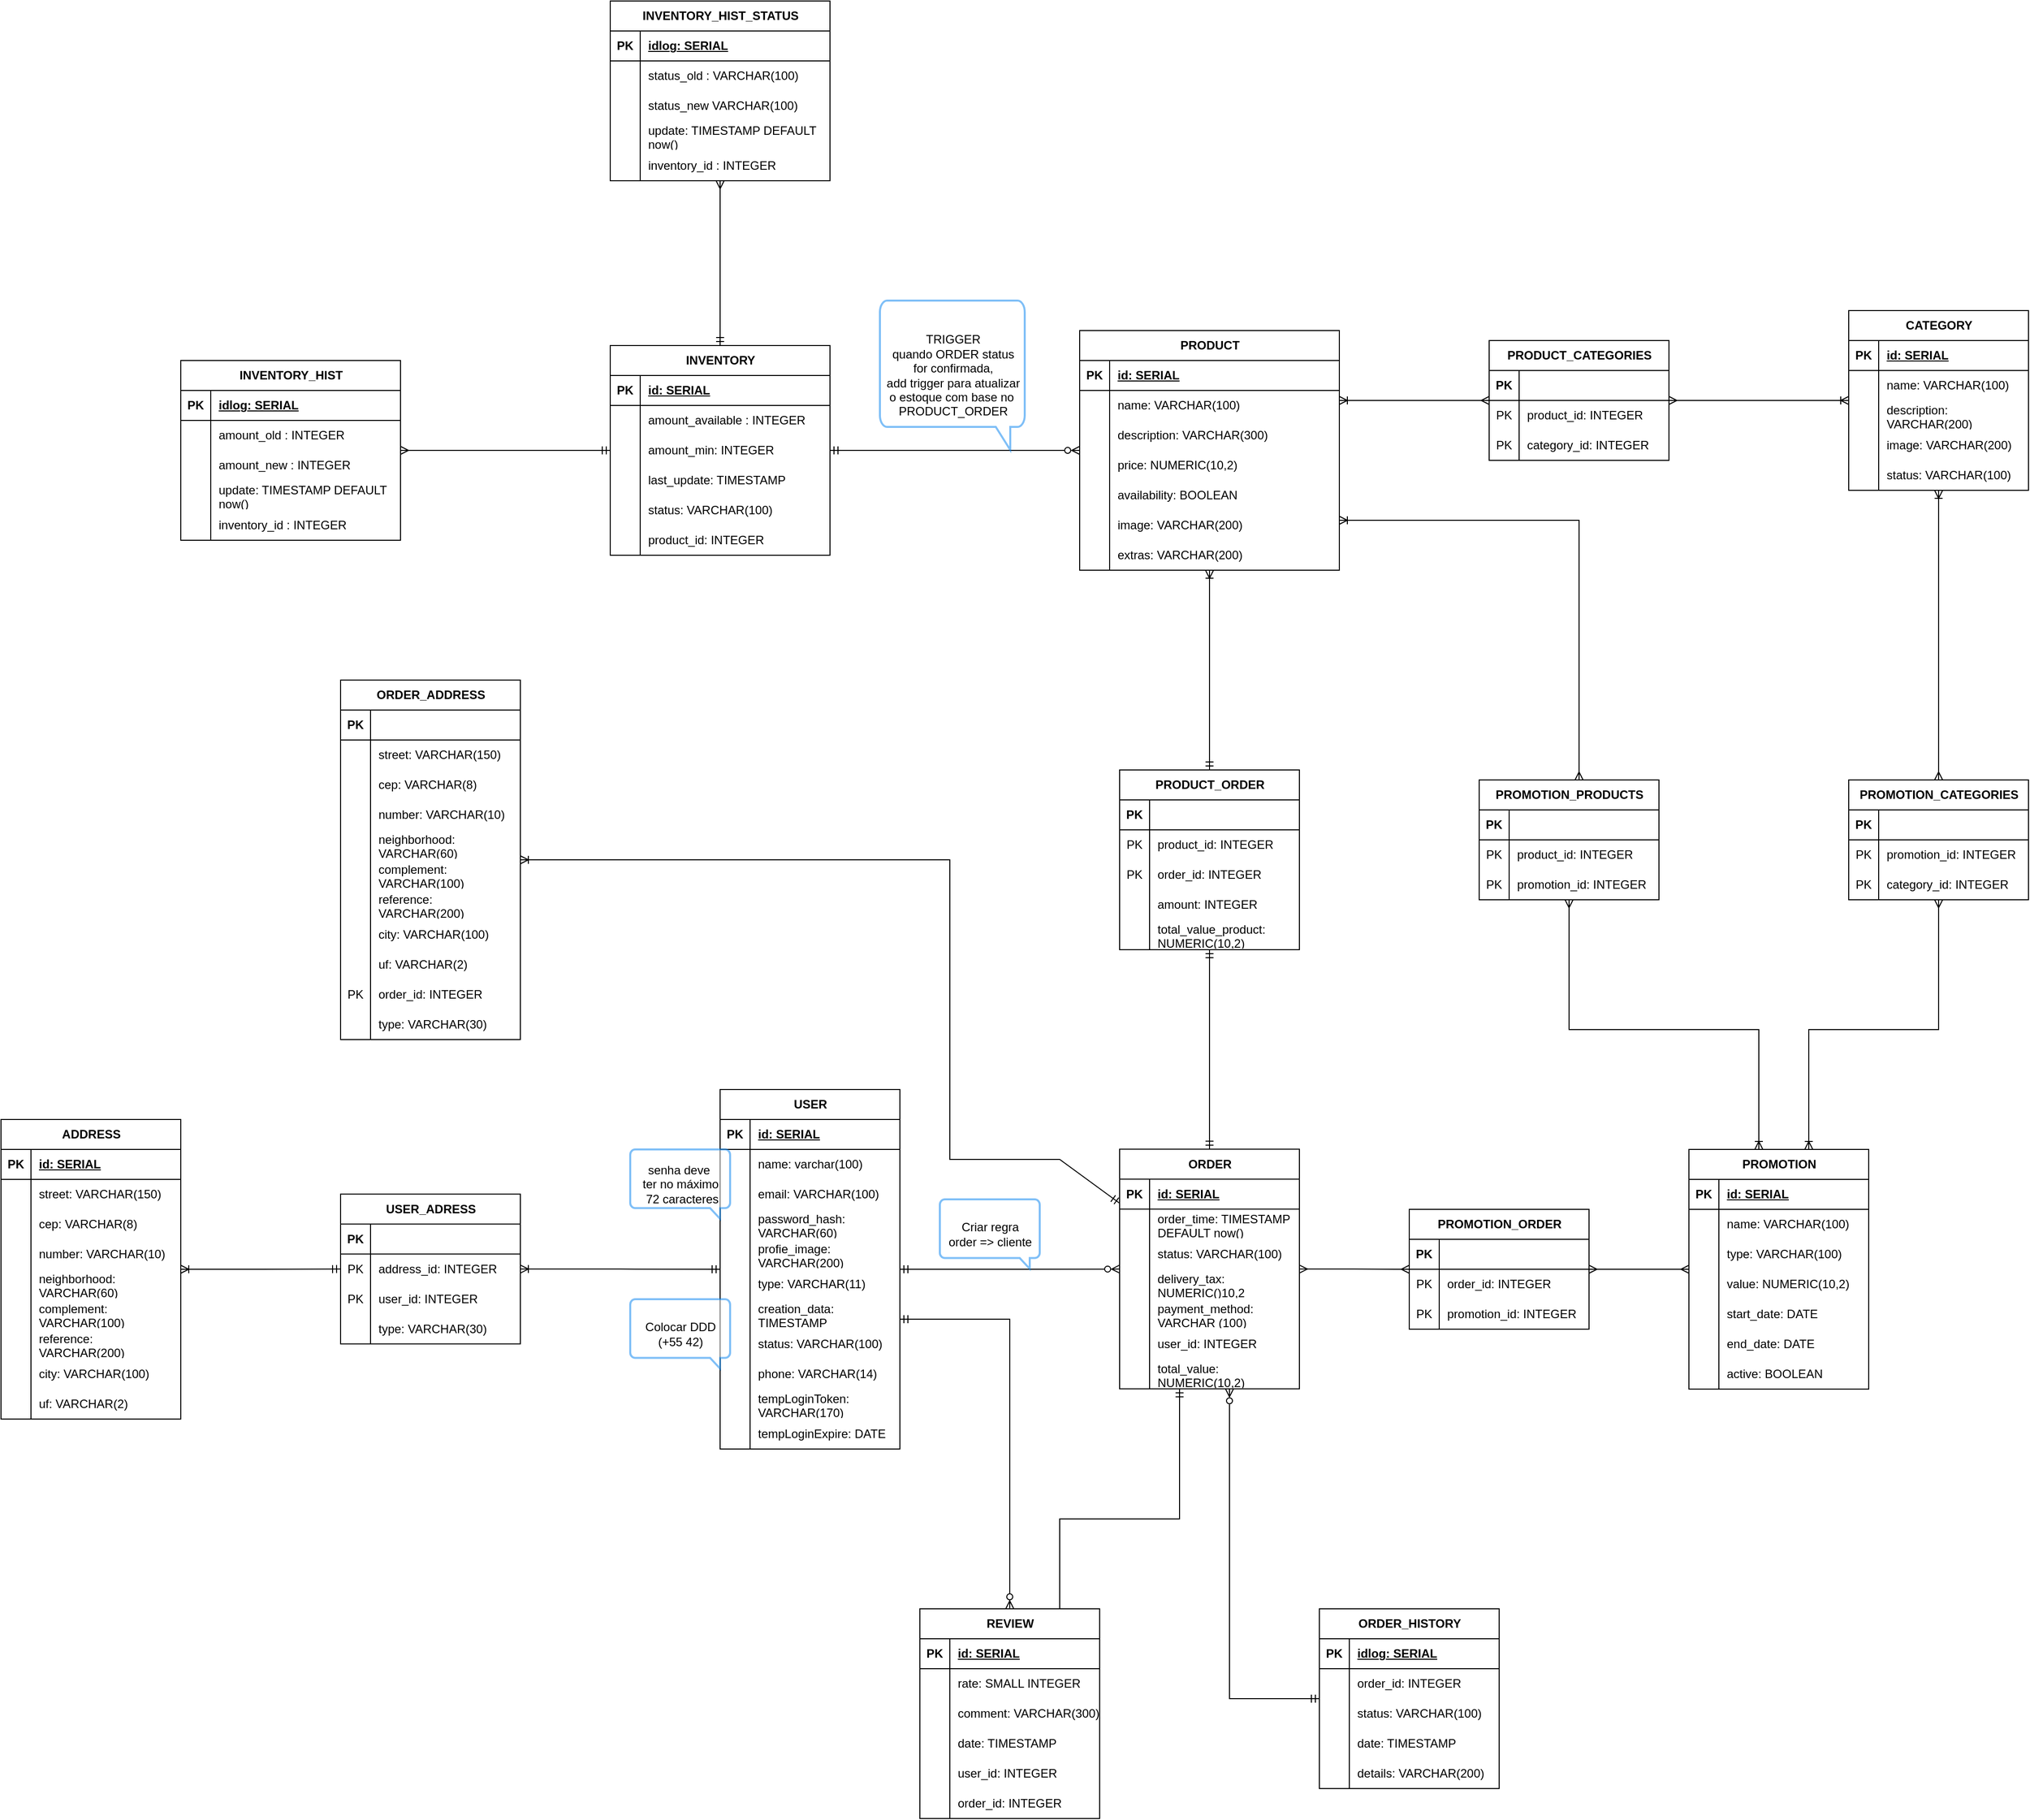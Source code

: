 <mxfile version="28.2.8">
  <diagram name="Page-1" id="fIk-0Wn7xFAlnR3erAyt">
    <mxGraphModel dx="2014" dy="652" grid="1" gridSize="10" guides="1" tooltips="1" connect="1" arrows="1" fold="1" page="1" pageScale="1" pageWidth="850" pageHeight="1100" math="0" shadow="0">
      <root>
        <mxCell id="0" />
        <mxCell id="1" parent="0" />
        <mxCell id="S-ZdiPx8-SFTxAHUSC7_-17" value="REVIEW" style="shape=table;startSize=30;container=1;collapsible=1;childLayout=tableLayout;fixedRows=1;rowLines=0;fontStyle=1;align=center;resizeLast=1;html=1;" parent="1" vertex="1">
          <mxGeometry x="780" y="1920" width="180" height="210" as="geometry" />
        </mxCell>
        <mxCell id="S-ZdiPx8-SFTxAHUSC7_-18" value="" style="shape=tableRow;horizontal=0;startSize=0;swimlaneHead=0;swimlaneBody=0;fillColor=none;collapsible=0;dropTarget=0;points=[[0,0.5],[1,0.5]];portConstraint=eastwest;top=0;left=0;right=0;bottom=1;" parent="S-ZdiPx8-SFTxAHUSC7_-17" vertex="1">
          <mxGeometry y="30" width="180" height="30" as="geometry" />
        </mxCell>
        <mxCell id="S-ZdiPx8-SFTxAHUSC7_-19" value="PK" style="shape=partialRectangle;connectable=0;fillColor=none;top=0;left=0;bottom=0;right=0;fontStyle=1;overflow=hidden;whiteSpace=wrap;html=1;" parent="S-ZdiPx8-SFTxAHUSC7_-18" vertex="1">
          <mxGeometry width="30" height="30" as="geometry">
            <mxRectangle width="30" height="30" as="alternateBounds" />
          </mxGeometry>
        </mxCell>
        <mxCell id="S-ZdiPx8-SFTxAHUSC7_-20" value="id: SERIAL" style="shape=partialRectangle;connectable=0;fillColor=none;top=0;left=0;bottom=0;right=0;align=left;spacingLeft=6;fontStyle=5;overflow=hidden;whiteSpace=wrap;html=1;" parent="S-ZdiPx8-SFTxAHUSC7_-18" vertex="1">
          <mxGeometry x="30" width="150" height="30" as="geometry">
            <mxRectangle width="150" height="30" as="alternateBounds" />
          </mxGeometry>
        </mxCell>
        <mxCell id="S-ZdiPx8-SFTxAHUSC7_-21" value="" style="shape=tableRow;horizontal=0;startSize=0;swimlaneHead=0;swimlaneBody=0;fillColor=none;collapsible=0;dropTarget=0;points=[[0,0.5],[1,0.5]];portConstraint=eastwest;top=0;left=0;right=0;bottom=0;" parent="S-ZdiPx8-SFTxAHUSC7_-17" vertex="1">
          <mxGeometry y="60" width="180" height="30" as="geometry" />
        </mxCell>
        <mxCell id="S-ZdiPx8-SFTxAHUSC7_-22" value="" style="shape=partialRectangle;connectable=0;fillColor=none;top=0;left=0;bottom=0;right=0;editable=1;overflow=hidden;whiteSpace=wrap;html=1;" parent="S-ZdiPx8-SFTxAHUSC7_-21" vertex="1">
          <mxGeometry width="30" height="30" as="geometry">
            <mxRectangle width="30" height="30" as="alternateBounds" />
          </mxGeometry>
        </mxCell>
        <mxCell id="S-ZdiPx8-SFTxAHUSC7_-23" value="rate: SMALL INTEGER" style="shape=partialRectangle;connectable=0;fillColor=none;top=0;left=0;bottom=0;right=0;align=left;spacingLeft=6;overflow=hidden;whiteSpace=wrap;html=1;" parent="S-ZdiPx8-SFTxAHUSC7_-21" vertex="1">
          <mxGeometry x="30" width="150" height="30" as="geometry">
            <mxRectangle width="150" height="30" as="alternateBounds" />
          </mxGeometry>
        </mxCell>
        <mxCell id="S-ZdiPx8-SFTxAHUSC7_-24" value="" style="shape=tableRow;horizontal=0;startSize=0;swimlaneHead=0;swimlaneBody=0;fillColor=none;collapsible=0;dropTarget=0;points=[[0,0.5],[1,0.5]];portConstraint=eastwest;top=0;left=0;right=0;bottom=0;" parent="S-ZdiPx8-SFTxAHUSC7_-17" vertex="1">
          <mxGeometry y="90" width="180" height="30" as="geometry" />
        </mxCell>
        <mxCell id="S-ZdiPx8-SFTxAHUSC7_-25" value="" style="shape=partialRectangle;connectable=0;fillColor=none;top=0;left=0;bottom=0;right=0;editable=1;overflow=hidden;whiteSpace=wrap;html=1;" parent="S-ZdiPx8-SFTxAHUSC7_-24" vertex="1">
          <mxGeometry width="30" height="30" as="geometry">
            <mxRectangle width="30" height="30" as="alternateBounds" />
          </mxGeometry>
        </mxCell>
        <mxCell id="S-ZdiPx8-SFTxAHUSC7_-26" value="comment: VARCHAR(300)" style="shape=partialRectangle;connectable=0;fillColor=none;top=0;left=0;bottom=0;right=0;align=left;spacingLeft=6;overflow=hidden;whiteSpace=wrap;html=1;" parent="S-ZdiPx8-SFTxAHUSC7_-24" vertex="1">
          <mxGeometry x="30" width="150" height="30" as="geometry">
            <mxRectangle width="150" height="30" as="alternateBounds" />
          </mxGeometry>
        </mxCell>
        <mxCell id="S-ZdiPx8-SFTxAHUSC7_-27" value="" style="shape=tableRow;horizontal=0;startSize=0;swimlaneHead=0;swimlaneBody=0;fillColor=none;collapsible=0;dropTarget=0;points=[[0,0.5],[1,0.5]];portConstraint=eastwest;top=0;left=0;right=0;bottom=0;" parent="S-ZdiPx8-SFTxAHUSC7_-17" vertex="1">
          <mxGeometry y="120" width="180" height="30" as="geometry" />
        </mxCell>
        <mxCell id="S-ZdiPx8-SFTxAHUSC7_-28" value="" style="shape=partialRectangle;connectable=0;fillColor=none;top=0;left=0;bottom=0;right=0;editable=1;overflow=hidden;whiteSpace=wrap;html=1;" parent="S-ZdiPx8-SFTxAHUSC7_-27" vertex="1">
          <mxGeometry width="30" height="30" as="geometry">
            <mxRectangle width="30" height="30" as="alternateBounds" />
          </mxGeometry>
        </mxCell>
        <mxCell id="S-ZdiPx8-SFTxAHUSC7_-29" value="date: TIMESTAMP" style="shape=partialRectangle;connectable=0;fillColor=none;top=0;left=0;bottom=0;right=0;align=left;spacingLeft=6;overflow=hidden;whiteSpace=wrap;html=1;" parent="S-ZdiPx8-SFTxAHUSC7_-27" vertex="1">
          <mxGeometry x="30" width="150" height="30" as="geometry">
            <mxRectangle width="150" height="30" as="alternateBounds" />
          </mxGeometry>
        </mxCell>
        <mxCell id="ENCic0RP--9EOykb7SkW-52" value="" style="shape=tableRow;horizontal=0;startSize=0;swimlaneHead=0;swimlaneBody=0;fillColor=none;collapsible=0;dropTarget=0;points=[[0,0.5],[1,0.5]];portConstraint=eastwest;top=0;left=0;right=0;bottom=0;" parent="S-ZdiPx8-SFTxAHUSC7_-17" vertex="1">
          <mxGeometry y="150" width="180" height="30" as="geometry" />
        </mxCell>
        <mxCell id="ENCic0RP--9EOykb7SkW-53" value="" style="shape=partialRectangle;connectable=0;fillColor=none;top=0;left=0;bottom=0;right=0;editable=1;overflow=hidden;whiteSpace=wrap;html=1;" parent="ENCic0RP--9EOykb7SkW-52" vertex="1">
          <mxGeometry width="30" height="30" as="geometry">
            <mxRectangle width="30" height="30" as="alternateBounds" />
          </mxGeometry>
        </mxCell>
        <mxCell id="ENCic0RP--9EOykb7SkW-54" value="user_id: INTEGER" style="shape=partialRectangle;connectable=0;fillColor=none;top=0;left=0;bottom=0;right=0;align=left;spacingLeft=6;overflow=hidden;whiteSpace=wrap;html=1;" parent="ENCic0RP--9EOykb7SkW-52" vertex="1">
          <mxGeometry x="30" width="150" height="30" as="geometry">
            <mxRectangle width="150" height="30" as="alternateBounds" />
          </mxGeometry>
        </mxCell>
        <mxCell id="S-ZdiPx8-SFTxAHUSC7_-30" value="" style="shape=tableRow;horizontal=0;startSize=0;swimlaneHead=0;swimlaneBody=0;fillColor=none;collapsible=0;dropTarget=0;points=[[0,0.5],[1,0.5]];portConstraint=eastwest;top=0;left=0;right=0;bottom=0;" parent="S-ZdiPx8-SFTxAHUSC7_-17" vertex="1">
          <mxGeometry y="180" width="180" height="30" as="geometry" />
        </mxCell>
        <mxCell id="S-ZdiPx8-SFTxAHUSC7_-31" value="" style="shape=partialRectangle;connectable=0;fillColor=none;top=0;left=0;bottom=0;right=0;editable=1;overflow=hidden;whiteSpace=wrap;html=1;" parent="S-ZdiPx8-SFTxAHUSC7_-30" vertex="1">
          <mxGeometry width="30" height="30" as="geometry">
            <mxRectangle width="30" height="30" as="alternateBounds" />
          </mxGeometry>
        </mxCell>
        <mxCell id="S-ZdiPx8-SFTxAHUSC7_-32" value="order_id: INTEGER" style="shape=partialRectangle;connectable=0;fillColor=none;top=0;left=0;bottom=0;right=0;align=left;spacingLeft=6;overflow=hidden;whiteSpace=wrap;html=1;" parent="S-ZdiPx8-SFTxAHUSC7_-30" vertex="1">
          <mxGeometry x="30" width="150" height="30" as="geometry">
            <mxRectangle width="150" height="30" as="alternateBounds" />
          </mxGeometry>
        </mxCell>
        <mxCell id="S-ZdiPx8-SFTxAHUSC7_-33" value="INVENTORY" style="shape=table;startSize=30;container=1;collapsible=1;childLayout=tableLayout;fixedRows=1;rowLines=0;fontStyle=1;align=center;resizeLast=1;html=1;" parent="1" vertex="1">
          <mxGeometry x="470" y="655" width="220" height="210" as="geometry" />
        </mxCell>
        <mxCell id="S-ZdiPx8-SFTxAHUSC7_-34" value="" style="shape=tableRow;horizontal=0;startSize=0;swimlaneHead=0;swimlaneBody=0;fillColor=none;collapsible=0;dropTarget=0;points=[[0,0.5],[1,0.5]];portConstraint=eastwest;top=0;left=0;right=0;bottom=1;" parent="S-ZdiPx8-SFTxAHUSC7_-33" vertex="1">
          <mxGeometry y="30" width="220" height="30" as="geometry" />
        </mxCell>
        <mxCell id="S-ZdiPx8-SFTxAHUSC7_-35" value="PK" style="shape=partialRectangle;connectable=0;fillColor=none;top=0;left=0;bottom=0;right=0;fontStyle=1;overflow=hidden;whiteSpace=wrap;html=1;" parent="S-ZdiPx8-SFTxAHUSC7_-34" vertex="1">
          <mxGeometry width="30" height="30" as="geometry">
            <mxRectangle width="30" height="30" as="alternateBounds" />
          </mxGeometry>
        </mxCell>
        <mxCell id="S-ZdiPx8-SFTxAHUSC7_-36" value="id: SERIAL" style="shape=partialRectangle;connectable=0;fillColor=none;top=0;left=0;bottom=0;right=0;align=left;spacingLeft=6;fontStyle=5;overflow=hidden;whiteSpace=wrap;html=1;" parent="S-ZdiPx8-SFTxAHUSC7_-34" vertex="1">
          <mxGeometry x="30" width="190" height="30" as="geometry">
            <mxRectangle width="190" height="30" as="alternateBounds" />
          </mxGeometry>
        </mxCell>
        <mxCell id="ENCic0RP--9EOykb7SkW-36" value="" style="shape=tableRow;horizontal=0;startSize=0;swimlaneHead=0;swimlaneBody=0;fillColor=none;collapsible=0;dropTarget=0;points=[[0,0.5],[1,0.5]];portConstraint=eastwest;top=0;left=0;right=0;bottom=0;" parent="S-ZdiPx8-SFTxAHUSC7_-33" vertex="1">
          <mxGeometry y="60" width="220" height="30" as="geometry" />
        </mxCell>
        <mxCell id="ENCic0RP--9EOykb7SkW-37" value="" style="shape=partialRectangle;connectable=0;fillColor=none;top=0;left=0;bottom=0;right=0;editable=1;overflow=hidden;whiteSpace=wrap;html=1;" parent="ENCic0RP--9EOykb7SkW-36" vertex="1">
          <mxGeometry width="30" height="30" as="geometry">
            <mxRectangle width="30" height="30" as="alternateBounds" />
          </mxGeometry>
        </mxCell>
        <mxCell id="ENCic0RP--9EOykb7SkW-38" value="amount_available : INTEGER&amp;nbsp;" style="shape=partialRectangle;connectable=0;fillColor=none;top=0;left=0;bottom=0;right=0;align=left;spacingLeft=6;overflow=hidden;whiteSpace=wrap;html=1;" parent="ENCic0RP--9EOykb7SkW-36" vertex="1">
          <mxGeometry x="30" width="190" height="30" as="geometry">
            <mxRectangle width="190" height="30" as="alternateBounds" />
          </mxGeometry>
        </mxCell>
        <mxCell id="S-ZdiPx8-SFTxAHUSC7_-46" value="" style="shape=tableRow;horizontal=0;startSize=0;swimlaneHead=0;swimlaneBody=0;fillColor=none;collapsible=0;dropTarget=0;points=[[0,0.5],[1,0.5]];portConstraint=eastwest;top=0;left=0;right=0;bottom=0;" parent="S-ZdiPx8-SFTxAHUSC7_-33" vertex="1">
          <mxGeometry y="90" width="220" height="30" as="geometry" />
        </mxCell>
        <mxCell id="S-ZdiPx8-SFTxAHUSC7_-47" value="" style="shape=partialRectangle;connectable=0;fillColor=none;top=0;left=0;bottom=0;right=0;editable=1;overflow=hidden;whiteSpace=wrap;html=1;" parent="S-ZdiPx8-SFTxAHUSC7_-46" vertex="1">
          <mxGeometry width="30" height="30" as="geometry">
            <mxRectangle width="30" height="30" as="alternateBounds" />
          </mxGeometry>
        </mxCell>
        <mxCell id="S-ZdiPx8-SFTxAHUSC7_-48" value="amount_min: INTEGER" style="shape=partialRectangle;connectable=0;fillColor=none;top=0;left=0;bottom=0;right=0;align=left;spacingLeft=6;overflow=hidden;whiteSpace=wrap;html=1;" parent="S-ZdiPx8-SFTxAHUSC7_-46" vertex="1">
          <mxGeometry x="30" width="190" height="30" as="geometry">
            <mxRectangle width="190" height="30" as="alternateBounds" />
          </mxGeometry>
        </mxCell>
        <mxCell id="ENCic0RP--9EOykb7SkW-61" value="" style="shape=tableRow;horizontal=0;startSize=0;swimlaneHead=0;swimlaneBody=0;fillColor=none;collapsible=0;dropTarget=0;points=[[0,0.5],[1,0.5]];portConstraint=eastwest;top=0;left=0;right=0;bottom=0;" parent="S-ZdiPx8-SFTxAHUSC7_-33" vertex="1">
          <mxGeometry y="120" width="220" height="30" as="geometry" />
        </mxCell>
        <mxCell id="ENCic0RP--9EOykb7SkW-62" value="" style="shape=partialRectangle;connectable=0;fillColor=none;top=0;left=0;bottom=0;right=0;editable=1;overflow=hidden;whiteSpace=wrap;html=1;" parent="ENCic0RP--9EOykb7SkW-61" vertex="1">
          <mxGeometry width="30" height="30" as="geometry">
            <mxRectangle width="30" height="30" as="alternateBounds" />
          </mxGeometry>
        </mxCell>
        <mxCell id="ENCic0RP--9EOykb7SkW-63" value="last_update: TIMESTAMP" style="shape=partialRectangle;connectable=0;fillColor=none;top=0;left=0;bottom=0;right=0;align=left;spacingLeft=6;overflow=hidden;whiteSpace=wrap;html=1;" parent="ENCic0RP--9EOykb7SkW-61" vertex="1">
          <mxGeometry x="30" width="190" height="30" as="geometry">
            <mxRectangle width="190" height="30" as="alternateBounds" />
          </mxGeometry>
        </mxCell>
        <mxCell id="ZrXplsjryG2LtgH6hcRi-39" value="" style="shape=tableRow;horizontal=0;startSize=0;swimlaneHead=0;swimlaneBody=0;fillColor=none;collapsible=0;dropTarget=0;points=[[0,0.5],[1,0.5]];portConstraint=eastwest;top=0;left=0;right=0;bottom=0;" parent="S-ZdiPx8-SFTxAHUSC7_-33" vertex="1">
          <mxGeometry y="150" width="220" height="30" as="geometry" />
        </mxCell>
        <mxCell id="ZrXplsjryG2LtgH6hcRi-40" value="" style="shape=partialRectangle;connectable=0;fillColor=none;top=0;left=0;bottom=0;right=0;editable=1;overflow=hidden;whiteSpace=wrap;html=1;" parent="ZrXplsjryG2LtgH6hcRi-39" vertex="1">
          <mxGeometry width="30" height="30" as="geometry">
            <mxRectangle width="30" height="30" as="alternateBounds" />
          </mxGeometry>
        </mxCell>
        <mxCell id="ZrXplsjryG2LtgH6hcRi-41" value="status: VARCHAR(100)" style="shape=partialRectangle;connectable=0;fillColor=none;top=0;left=0;bottom=0;right=0;align=left;spacingLeft=6;overflow=hidden;whiteSpace=wrap;html=1;" parent="ZrXplsjryG2LtgH6hcRi-39" vertex="1">
          <mxGeometry x="30" width="190" height="30" as="geometry">
            <mxRectangle width="190" height="30" as="alternateBounds" />
          </mxGeometry>
        </mxCell>
        <mxCell id="ZrXplsjryG2LtgH6hcRi-45" value="" style="shape=tableRow;horizontal=0;startSize=0;swimlaneHead=0;swimlaneBody=0;fillColor=none;collapsible=0;dropTarget=0;points=[[0,0.5],[1,0.5]];portConstraint=eastwest;top=0;left=0;right=0;bottom=0;" parent="S-ZdiPx8-SFTxAHUSC7_-33" vertex="1">
          <mxGeometry y="180" width="220" height="30" as="geometry" />
        </mxCell>
        <mxCell id="ZrXplsjryG2LtgH6hcRi-46" value="" style="shape=partialRectangle;connectable=0;fillColor=none;top=0;left=0;bottom=0;right=0;editable=1;overflow=hidden;whiteSpace=wrap;html=1;" parent="ZrXplsjryG2LtgH6hcRi-45" vertex="1">
          <mxGeometry width="30" height="30" as="geometry">
            <mxRectangle width="30" height="30" as="alternateBounds" />
          </mxGeometry>
        </mxCell>
        <mxCell id="ZrXplsjryG2LtgH6hcRi-47" value="product_id: INTEGER" style="shape=partialRectangle;connectable=0;fillColor=none;top=0;left=0;bottom=0;right=0;align=left;spacingLeft=6;overflow=hidden;whiteSpace=wrap;html=1;" parent="ZrXplsjryG2LtgH6hcRi-45" vertex="1">
          <mxGeometry x="30" width="190" height="30" as="geometry">
            <mxRectangle width="190" height="30" as="alternateBounds" />
          </mxGeometry>
        </mxCell>
        <mxCell id="ENCic0RP--9EOykb7SkW-1" value="ORDER" style="shape=table;startSize=30;container=1;collapsible=1;childLayout=tableLayout;fixedRows=1;rowLines=0;fontStyle=1;align=center;resizeLast=1;html=1;" parent="1" vertex="1">
          <mxGeometry x="980" y="1459.75" width="180" height="240" as="geometry" />
        </mxCell>
        <mxCell id="ENCic0RP--9EOykb7SkW-2" value="" style="shape=tableRow;horizontal=0;startSize=0;swimlaneHead=0;swimlaneBody=0;fillColor=none;collapsible=0;dropTarget=0;points=[[0,0.5],[1,0.5]];portConstraint=eastwest;top=0;left=0;right=0;bottom=1;" parent="ENCic0RP--9EOykb7SkW-1" vertex="1">
          <mxGeometry y="30" width="180" height="30" as="geometry" />
        </mxCell>
        <mxCell id="ENCic0RP--9EOykb7SkW-3" value="PK" style="shape=partialRectangle;connectable=0;fillColor=none;top=0;left=0;bottom=0;right=0;fontStyle=1;overflow=hidden;whiteSpace=wrap;html=1;" parent="ENCic0RP--9EOykb7SkW-2" vertex="1">
          <mxGeometry width="30" height="30" as="geometry">
            <mxRectangle width="30" height="30" as="alternateBounds" />
          </mxGeometry>
        </mxCell>
        <mxCell id="ENCic0RP--9EOykb7SkW-4" value="id: SERIAL" style="shape=partialRectangle;connectable=0;fillColor=none;top=0;left=0;bottom=0;right=0;align=left;spacingLeft=6;fontStyle=5;overflow=hidden;whiteSpace=wrap;html=1;" parent="ENCic0RP--9EOykb7SkW-2" vertex="1">
          <mxGeometry x="30" width="150" height="30" as="geometry">
            <mxRectangle width="150" height="30" as="alternateBounds" />
          </mxGeometry>
        </mxCell>
        <mxCell id="ENCic0RP--9EOykb7SkW-8" value="" style="shape=tableRow;horizontal=0;startSize=0;swimlaneHead=0;swimlaneBody=0;fillColor=none;collapsible=0;dropTarget=0;points=[[0,0.5],[1,0.5]];portConstraint=eastwest;top=0;left=0;right=0;bottom=0;" parent="ENCic0RP--9EOykb7SkW-1" vertex="1">
          <mxGeometry y="60" width="180" height="30" as="geometry" />
        </mxCell>
        <mxCell id="ENCic0RP--9EOykb7SkW-9" value="" style="shape=partialRectangle;connectable=0;fillColor=none;top=0;left=0;bottom=0;right=0;editable=1;overflow=hidden;whiteSpace=wrap;html=1;" parent="ENCic0RP--9EOykb7SkW-8" vertex="1">
          <mxGeometry width="30" height="30" as="geometry">
            <mxRectangle width="30" height="30" as="alternateBounds" />
          </mxGeometry>
        </mxCell>
        <mxCell id="ENCic0RP--9EOykb7SkW-10" value="order_time: TIMESTAMP DEFAULT now()" style="shape=partialRectangle;connectable=0;fillColor=none;top=0;left=0;bottom=0;right=0;align=left;spacingLeft=6;overflow=hidden;whiteSpace=wrap;html=1;" parent="ENCic0RP--9EOykb7SkW-8" vertex="1">
          <mxGeometry x="30" width="150" height="30" as="geometry">
            <mxRectangle width="150" height="30" as="alternateBounds" />
          </mxGeometry>
        </mxCell>
        <mxCell id="ENCic0RP--9EOykb7SkW-11" value="" style="shape=tableRow;horizontal=0;startSize=0;swimlaneHead=0;swimlaneBody=0;fillColor=none;collapsible=0;dropTarget=0;points=[[0,0.5],[1,0.5]];portConstraint=eastwest;top=0;left=0;right=0;bottom=0;" parent="ENCic0RP--9EOykb7SkW-1" vertex="1">
          <mxGeometry y="90" width="180" height="30" as="geometry" />
        </mxCell>
        <mxCell id="ENCic0RP--9EOykb7SkW-12" value="" style="shape=partialRectangle;connectable=0;fillColor=none;top=0;left=0;bottom=0;right=0;editable=1;overflow=hidden;whiteSpace=wrap;html=1;" parent="ENCic0RP--9EOykb7SkW-11" vertex="1">
          <mxGeometry width="30" height="30" as="geometry">
            <mxRectangle width="30" height="30" as="alternateBounds" />
          </mxGeometry>
        </mxCell>
        <mxCell id="ENCic0RP--9EOykb7SkW-13" value="status: VARCHAR(100)" style="shape=partialRectangle;connectable=0;fillColor=none;top=0;left=0;bottom=0;right=0;align=left;spacingLeft=6;overflow=hidden;whiteSpace=wrap;html=1;" parent="ENCic0RP--9EOykb7SkW-11" vertex="1">
          <mxGeometry x="30" width="150" height="30" as="geometry">
            <mxRectangle width="150" height="30" as="alternateBounds" />
          </mxGeometry>
        </mxCell>
        <mxCell id="ENCic0RP--9EOykb7SkW-126" value="" style="shape=tableRow;horizontal=0;startSize=0;swimlaneHead=0;swimlaneBody=0;fillColor=none;collapsible=0;dropTarget=0;points=[[0,0.5],[1,0.5]];portConstraint=eastwest;top=0;left=0;right=0;bottom=0;" parent="ENCic0RP--9EOykb7SkW-1" vertex="1">
          <mxGeometry y="120" width="180" height="30" as="geometry" />
        </mxCell>
        <mxCell id="ENCic0RP--9EOykb7SkW-127" value="" style="shape=partialRectangle;connectable=0;fillColor=none;top=0;left=0;bottom=0;right=0;editable=1;overflow=hidden;whiteSpace=wrap;html=1;" parent="ENCic0RP--9EOykb7SkW-126" vertex="1">
          <mxGeometry width="30" height="30" as="geometry">
            <mxRectangle width="30" height="30" as="alternateBounds" />
          </mxGeometry>
        </mxCell>
        <mxCell id="ENCic0RP--9EOykb7SkW-128" value="delivery_tax: NUMERIC()10,2" style="shape=partialRectangle;connectable=0;fillColor=none;top=0;left=0;bottom=0;right=0;align=left;spacingLeft=6;overflow=hidden;whiteSpace=wrap;html=1;" parent="ENCic0RP--9EOykb7SkW-126" vertex="1">
          <mxGeometry x="30" width="150" height="30" as="geometry">
            <mxRectangle width="150" height="30" as="alternateBounds" />
          </mxGeometry>
        </mxCell>
        <mxCell id="ENCic0RP--9EOykb7SkW-132" value="" style="shape=tableRow;horizontal=0;startSize=0;swimlaneHead=0;swimlaneBody=0;fillColor=none;collapsible=0;dropTarget=0;points=[[0,0.5],[1,0.5]];portConstraint=eastwest;top=0;left=0;right=0;bottom=0;" parent="ENCic0RP--9EOykb7SkW-1" vertex="1">
          <mxGeometry y="150" width="180" height="30" as="geometry" />
        </mxCell>
        <mxCell id="ENCic0RP--9EOykb7SkW-133" value="" style="shape=partialRectangle;connectable=0;fillColor=none;top=0;left=0;bottom=0;right=0;editable=1;overflow=hidden;whiteSpace=wrap;html=1;" parent="ENCic0RP--9EOykb7SkW-132" vertex="1">
          <mxGeometry width="30" height="30" as="geometry">
            <mxRectangle width="30" height="30" as="alternateBounds" />
          </mxGeometry>
        </mxCell>
        <mxCell id="ENCic0RP--9EOykb7SkW-134" value="payment_method: VARCHAR (100)" style="shape=partialRectangle;connectable=0;fillColor=none;top=0;left=0;bottom=0;right=0;align=left;spacingLeft=6;overflow=hidden;whiteSpace=wrap;html=1;" parent="ENCic0RP--9EOykb7SkW-132" vertex="1">
          <mxGeometry x="30" width="150" height="30" as="geometry">
            <mxRectangle width="150" height="30" as="alternateBounds" />
          </mxGeometry>
        </mxCell>
        <mxCell id="ENCic0RP--9EOykb7SkW-5" value="" style="shape=tableRow;horizontal=0;startSize=0;swimlaneHead=0;swimlaneBody=0;fillColor=none;collapsible=0;dropTarget=0;points=[[0,0.5],[1,0.5]];portConstraint=eastwest;top=0;left=0;right=0;bottom=0;" parent="ENCic0RP--9EOykb7SkW-1" vertex="1">
          <mxGeometry y="180" width="180" height="30" as="geometry" />
        </mxCell>
        <mxCell id="ENCic0RP--9EOykb7SkW-6" value="" style="shape=partialRectangle;connectable=0;fillColor=none;top=0;left=0;bottom=0;right=0;editable=1;overflow=hidden;whiteSpace=wrap;html=1;" parent="ENCic0RP--9EOykb7SkW-5" vertex="1">
          <mxGeometry width="30" height="30" as="geometry">
            <mxRectangle width="30" height="30" as="alternateBounds" />
          </mxGeometry>
        </mxCell>
        <mxCell id="ENCic0RP--9EOykb7SkW-7" value="user_id: INTEGER" style="shape=partialRectangle;connectable=0;fillColor=none;top=0;left=0;bottom=0;right=0;align=left;spacingLeft=6;overflow=hidden;whiteSpace=wrap;html=1;" parent="ENCic0RP--9EOykb7SkW-5" vertex="1">
          <mxGeometry x="30" width="150" height="30" as="geometry">
            <mxRectangle width="150" height="30" as="alternateBounds" />
          </mxGeometry>
        </mxCell>
        <mxCell id="KIBxM_mDilziIe_8it7g-24" value="" style="shape=tableRow;horizontal=0;startSize=0;swimlaneHead=0;swimlaneBody=0;fillColor=none;collapsible=0;dropTarget=0;points=[[0,0.5],[1,0.5]];portConstraint=eastwest;top=0;left=0;right=0;bottom=0;" parent="ENCic0RP--9EOykb7SkW-1" vertex="1">
          <mxGeometry y="210" width="180" height="30" as="geometry" />
        </mxCell>
        <mxCell id="KIBxM_mDilziIe_8it7g-25" value="" style="shape=partialRectangle;connectable=0;fillColor=none;top=0;left=0;bottom=0;right=0;editable=1;overflow=hidden;whiteSpace=wrap;html=1;" parent="KIBxM_mDilziIe_8it7g-24" vertex="1">
          <mxGeometry width="30" height="30" as="geometry">
            <mxRectangle width="30" height="30" as="alternateBounds" />
          </mxGeometry>
        </mxCell>
        <mxCell id="KIBxM_mDilziIe_8it7g-26" value="total_value: NUMERIC(10,2)" style="shape=partialRectangle;connectable=0;fillColor=none;top=0;left=0;bottom=0;right=0;align=left;spacingLeft=6;overflow=hidden;whiteSpace=wrap;html=1;" parent="KIBxM_mDilziIe_8it7g-24" vertex="1">
          <mxGeometry x="30" width="150" height="30" as="geometry">
            <mxRectangle width="150" height="30" as="alternateBounds" />
          </mxGeometry>
        </mxCell>
        <mxCell id="ENCic0RP--9EOykb7SkW-17" value="PROMOTION" style="shape=table;startSize=30;container=1;collapsible=1;childLayout=tableLayout;fixedRows=1;rowLines=0;fontStyle=1;align=center;resizeLast=1;html=1;" parent="1" vertex="1">
          <mxGeometry x="1550" y="1460" width="180" height="240" as="geometry" />
        </mxCell>
        <mxCell id="ENCic0RP--9EOykb7SkW-18" value="" style="shape=tableRow;horizontal=0;startSize=0;swimlaneHead=0;swimlaneBody=0;fillColor=none;collapsible=0;dropTarget=0;points=[[0,0.5],[1,0.5]];portConstraint=eastwest;top=0;left=0;right=0;bottom=1;" parent="ENCic0RP--9EOykb7SkW-17" vertex="1">
          <mxGeometry y="30" width="180" height="30" as="geometry" />
        </mxCell>
        <mxCell id="ENCic0RP--9EOykb7SkW-19" value="PK" style="shape=partialRectangle;connectable=0;fillColor=none;top=0;left=0;bottom=0;right=0;fontStyle=1;overflow=hidden;whiteSpace=wrap;html=1;" parent="ENCic0RP--9EOykb7SkW-18" vertex="1">
          <mxGeometry width="30" height="30" as="geometry">
            <mxRectangle width="30" height="30" as="alternateBounds" />
          </mxGeometry>
        </mxCell>
        <mxCell id="ENCic0RP--9EOykb7SkW-20" value="id: SERIAL" style="shape=partialRectangle;connectable=0;fillColor=none;top=0;left=0;bottom=0;right=0;align=left;spacingLeft=6;fontStyle=5;overflow=hidden;whiteSpace=wrap;html=1;" parent="ENCic0RP--9EOykb7SkW-18" vertex="1">
          <mxGeometry x="30" width="150" height="30" as="geometry">
            <mxRectangle width="150" height="30" as="alternateBounds" />
          </mxGeometry>
        </mxCell>
        <mxCell id="ENCic0RP--9EOykb7SkW-21" value="" style="shape=tableRow;horizontal=0;startSize=0;swimlaneHead=0;swimlaneBody=0;fillColor=none;collapsible=0;dropTarget=0;points=[[0,0.5],[1,0.5]];portConstraint=eastwest;top=0;left=0;right=0;bottom=0;" parent="ENCic0RP--9EOykb7SkW-17" vertex="1">
          <mxGeometry y="60" width="180" height="30" as="geometry" />
        </mxCell>
        <mxCell id="ENCic0RP--9EOykb7SkW-22" value="" style="shape=partialRectangle;connectable=0;fillColor=none;top=0;left=0;bottom=0;right=0;editable=1;overflow=hidden;whiteSpace=wrap;html=1;" parent="ENCic0RP--9EOykb7SkW-21" vertex="1">
          <mxGeometry width="30" height="30" as="geometry">
            <mxRectangle width="30" height="30" as="alternateBounds" />
          </mxGeometry>
        </mxCell>
        <mxCell id="ENCic0RP--9EOykb7SkW-23" value="name: VARCHAR(100)" style="shape=partialRectangle;connectable=0;fillColor=none;top=0;left=0;bottom=0;right=0;align=left;spacingLeft=6;overflow=hidden;whiteSpace=wrap;html=1;" parent="ENCic0RP--9EOykb7SkW-21" vertex="1">
          <mxGeometry x="30" width="150" height="30" as="geometry">
            <mxRectangle width="150" height="30" as="alternateBounds" />
          </mxGeometry>
        </mxCell>
        <mxCell id="ENCic0RP--9EOykb7SkW-27" value="" style="shape=tableRow;horizontal=0;startSize=0;swimlaneHead=0;swimlaneBody=0;fillColor=none;collapsible=0;dropTarget=0;points=[[0,0.5],[1,0.5]];portConstraint=eastwest;top=0;left=0;right=0;bottom=0;" parent="ENCic0RP--9EOykb7SkW-17" vertex="1">
          <mxGeometry y="90" width="180" height="30" as="geometry" />
        </mxCell>
        <mxCell id="ENCic0RP--9EOykb7SkW-28" value="" style="shape=partialRectangle;connectable=0;fillColor=none;top=0;left=0;bottom=0;right=0;editable=1;overflow=hidden;whiteSpace=wrap;html=1;" parent="ENCic0RP--9EOykb7SkW-27" vertex="1">
          <mxGeometry width="30" height="30" as="geometry">
            <mxRectangle width="30" height="30" as="alternateBounds" />
          </mxGeometry>
        </mxCell>
        <mxCell id="ENCic0RP--9EOykb7SkW-29" value="type: VARCHAR(100)" style="shape=partialRectangle;connectable=0;fillColor=none;top=0;left=0;bottom=0;right=0;align=left;spacingLeft=6;overflow=hidden;whiteSpace=wrap;html=1;" parent="ENCic0RP--9EOykb7SkW-27" vertex="1">
          <mxGeometry x="30" width="150" height="30" as="geometry">
            <mxRectangle width="150" height="30" as="alternateBounds" />
          </mxGeometry>
        </mxCell>
        <mxCell id="ZrXplsjryG2LtgH6hcRi-55" value="" style="shape=tableRow;horizontal=0;startSize=0;swimlaneHead=0;swimlaneBody=0;fillColor=none;collapsible=0;dropTarget=0;points=[[0,0.5],[1,0.5]];portConstraint=eastwest;top=0;left=0;right=0;bottom=0;" parent="ENCic0RP--9EOykb7SkW-17" vertex="1">
          <mxGeometry y="120" width="180" height="30" as="geometry" />
        </mxCell>
        <mxCell id="ZrXplsjryG2LtgH6hcRi-56" value="" style="shape=partialRectangle;connectable=0;fillColor=none;top=0;left=0;bottom=0;right=0;editable=1;overflow=hidden;whiteSpace=wrap;html=1;" parent="ZrXplsjryG2LtgH6hcRi-55" vertex="1">
          <mxGeometry width="30" height="30" as="geometry">
            <mxRectangle width="30" height="30" as="alternateBounds" />
          </mxGeometry>
        </mxCell>
        <mxCell id="ZrXplsjryG2LtgH6hcRi-57" value="value: NUMERIC(10,2)" style="shape=partialRectangle;connectable=0;fillColor=none;top=0;left=0;bottom=0;right=0;align=left;spacingLeft=6;overflow=hidden;whiteSpace=wrap;html=1;" parent="ZrXplsjryG2LtgH6hcRi-55" vertex="1">
          <mxGeometry x="30" width="150" height="30" as="geometry">
            <mxRectangle width="150" height="30" as="alternateBounds" />
          </mxGeometry>
        </mxCell>
        <mxCell id="ZrXplsjryG2LtgH6hcRi-61" value="" style="shape=tableRow;horizontal=0;startSize=0;swimlaneHead=0;swimlaneBody=0;fillColor=none;collapsible=0;dropTarget=0;points=[[0,0.5],[1,0.5]];portConstraint=eastwest;top=0;left=0;right=0;bottom=0;" parent="ENCic0RP--9EOykb7SkW-17" vertex="1">
          <mxGeometry y="150" width="180" height="30" as="geometry" />
        </mxCell>
        <mxCell id="ZrXplsjryG2LtgH6hcRi-62" value="" style="shape=partialRectangle;connectable=0;fillColor=none;top=0;left=0;bottom=0;right=0;editable=1;overflow=hidden;whiteSpace=wrap;html=1;" parent="ZrXplsjryG2LtgH6hcRi-61" vertex="1">
          <mxGeometry width="30" height="30" as="geometry">
            <mxRectangle width="30" height="30" as="alternateBounds" />
          </mxGeometry>
        </mxCell>
        <mxCell id="ZrXplsjryG2LtgH6hcRi-63" value="start_date: DATE" style="shape=partialRectangle;connectable=0;fillColor=none;top=0;left=0;bottom=0;right=0;align=left;spacingLeft=6;overflow=hidden;whiteSpace=wrap;html=1;" parent="ZrXplsjryG2LtgH6hcRi-61" vertex="1">
          <mxGeometry x="30" width="150" height="30" as="geometry">
            <mxRectangle width="150" height="30" as="alternateBounds" />
          </mxGeometry>
        </mxCell>
        <mxCell id="ZrXplsjryG2LtgH6hcRi-64" value="" style="shape=tableRow;horizontal=0;startSize=0;swimlaneHead=0;swimlaneBody=0;fillColor=none;collapsible=0;dropTarget=0;points=[[0,0.5],[1,0.5]];portConstraint=eastwest;top=0;left=0;right=0;bottom=0;" parent="ENCic0RP--9EOykb7SkW-17" vertex="1">
          <mxGeometry y="180" width="180" height="30" as="geometry" />
        </mxCell>
        <mxCell id="ZrXplsjryG2LtgH6hcRi-65" value="" style="shape=partialRectangle;connectable=0;fillColor=none;top=0;left=0;bottom=0;right=0;editable=1;overflow=hidden;whiteSpace=wrap;html=1;" parent="ZrXplsjryG2LtgH6hcRi-64" vertex="1">
          <mxGeometry width="30" height="30" as="geometry">
            <mxRectangle width="30" height="30" as="alternateBounds" />
          </mxGeometry>
        </mxCell>
        <mxCell id="ZrXplsjryG2LtgH6hcRi-66" value="end_date: DATE" style="shape=partialRectangle;connectable=0;fillColor=none;top=0;left=0;bottom=0;right=0;align=left;spacingLeft=6;overflow=hidden;whiteSpace=wrap;html=1;" parent="ZrXplsjryG2LtgH6hcRi-64" vertex="1">
          <mxGeometry x="30" width="150" height="30" as="geometry">
            <mxRectangle width="150" height="30" as="alternateBounds" />
          </mxGeometry>
        </mxCell>
        <mxCell id="ZrXplsjryG2LtgH6hcRi-67" value="" style="shape=tableRow;horizontal=0;startSize=0;swimlaneHead=0;swimlaneBody=0;fillColor=none;collapsible=0;dropTarget=0;points=[[0,0.5],[1,0.5]];portConstraint=eastwest;top=0;left=0;right=0;bottom=0;" parent="ENCic0RP--9EOykb7SkW-17" vertex="1">
          <mxGeometry y="210" width="180" height="30" as="geometry" />
        </mxCell>
        <mxCell id="ZrXplsjryG2LtgH6hcRi-68" value="" style="shape=partialRectangle;connectable=0;fillColor=none;top=0;left=0;bottom=0;right=0;editable=1;overflow=hidden;whiteSpace=wrap;html=1;" parent="ZrXplsjryG2LtgH6hcRi-67" vertex="1">
          <mxGeometry width="30" height="30" as="geometry">
            <mxRectangle width="30" height="30" as="alternateBounds" />
          </mxGeometry>
        </mxCell>
        <mxCell id="ZrXplsjryG2LtgH6hcRi-69" value="active: BOOLEAN" style="shape=partialRectangle;connectable=0;fillColor=none;top=0;left=0;bottom=0;right=0;align=left;spacingLeft=6;overflow=hidden;whiteSpace=wrap;html=1;" parent="ZrXplsjryG2LtgH6hcRi-67" vertex="1">
          <mxGeometry x="30" width="150" height="30" as="geometry">
            <mxRectangle width="150" height="30" as="alternateBounds" />
          </mxGeometry>
        </mxCell>
        <mxCell id="ENCic0RP--9EOykb7SkW-70" value="CATEGORY" style="shape=table;startSize=30;container=1;collapsible=1;childLayout=tableLayout;fixedRows=1;rowLines=0;fontStyle=1;align=center;resizeLast=1;html=1;" parent="1" vertex="1">
          <mxGeometry x="1710" y="620" width="180" height="180" as="geometry" />
        </mxCell>
        <mxCell id="ENCic0RP--9EOykb7SkW-71" value="" style="shape=tableRow;horizontal=0;startSize=0;swimlaneHead=0;swimlaneBody=0;fillColor=none;collapsible=0;dropTarget=0;points=[[0,0.5],[1,0.5]];portConstraint=eastwest;top=0;left=0;right=0;bottom=1;" parent="ENCic0RP--9EOykb7SkW-70" vertex="1">
          <mxGeometry y="30" width="180" height="30" as="geometry" />
        </mxCell>
        <mxCell id="ENCic0RP--9EOykb7SkW-72" value="PK" style="shape=partialRectangle;connectable=0;fillColor=none;top=0;left=0;bottom=0;right=0;fontStyle=1;overflow=hidden;whiteSpace=wrap;html=1;" parent="ENCic0RP--9EOykb7SkW-71" vertex="1">
          <mxGeometry width="30" height="30" as="geometry">
            <mxRectangle width="30" height="30" as="alternateBounds" />
          </mxGeometry>
        </mxCell>
        <mxCell id="ENCic0RP--9EOykb7SkW-73" value="id: SERIAL" style="shape=partialRectangle;connectable=0;fillColor=none;top=0;left=0;bottom=0;right=0;align=left;spacingLeft=6;fontStyle=5;overflow=hidden;whiteSpace=wrap;html=1;" parent="ENCic0RP--9EOykb7SkW-71" vertex="1">
          <mxGeometry x="30" width="150" height="30" as="geometry">
            <mxRectangle width="150" height="30" as="alternateBounds" />
          </mxGeometry>
        </mxCell>
        <mxCell id="ENCic0RP--9EOykb7SkW-74" value="" style="shape=tableRow;horizontal=0;startSize=0;swimlaneHead=0;swimlaneBody=0;fillColor=none;collapsible=0;dropTarget=0;points=[[0,0.5],[1,0.5]];portConstraint=eastwest;top=0;left=0;right=0;bottom=0;" parent="ENCic0RP--9EOykb7SkW-70" vertex="1">
          <mxGeometry y="60" width="180" height="30" as="geometry" />
        </mxCell>
        <mxCell id="ENCic0RP--9EOykb7SkW-75" value="" style="shape=partialRectangle;connectable=0;fillColor=none;top=0;left=0;bottom=0;right=0;editable=1;overflow=hidden;whiteSpace=wrap;html=1;" parent="ENCic0RP--9EOykb7SkW-74" vertex="1">
          <mxGeometry width="30" height="30" as="geometry">
            <mxRectangle width="30" height="30" as="alternateBounds" />
          </mxGeometry>
        </mxCell>
        <mxCell id="ENCic0RP--9EOykb7SkW-76" value="name: VARCHAR(100)" style="shape=partialRectangle;connectable=0;fillColor=none;top=0;left=0;bottom=0;right=0;align=left;spacingLeft=6;overflow=hidden;whiteSpace=wrap;html=1;" parent="ENCic0RP--9EOykb7SkW-74" vertex="1">
          <mxGeometry x="30" width="150" height="30" as="geometry">
            <mxRectangle width="150" height="30" as="alternateBounds" />
          </mxGeometry>
        </mxCell>
        <mxCell id="ENCic0RP--9EOykb7SkW-80" value="" style="shape=tableRow;horizontal=0;startSize=0;swimlaneHead=0;swimlaneBody=0;fillColor=none;collapsible=0;dropTarget=0;points=[[0,0.5],[1,0.5]];portConstraint=eastwest;top=0;left=0;right=0;bottom=0;" parent="ENCic0RP--9EOykb7SkW-70" vertex="1">
          <mxGeometry y="90" width="180" height="30" as="geometry" />
        </mxCell>
        <mxCell id="ENCic0RP--9EOykb7SkW-81" value="" style="shape=partialRectangle;connectable=0;fillColor=none;top=0;left=0;bottom=0;right=0;editable=1;overflow=hidden;whiteSpace=wrap;html=1;" parent="ENCic0RP--9EOykb7SkW-80" vertex="1">
          <mxGeometry width="30" height="30" as="geometry">
            <mxRectangle width="30" height="30" as="alternateBounds" />
          </mxGeometry>
        </mxCell>
        <mxCell id="ENCic0RP--9EOykb7SkW-82" value="description: VARCHAR(200)" style="shape=partialRectangle;connectable=0;fillColor=none;top=0;left=0;bottom=0;right=0;align=left;spacingLeft=6;overflow=hidden;whiteSpace=wrap;html=1;" parent="ENCic0RP--9EOykb7SkW-80" vertex="1">
          <mxGeometry x="30" width="150" height="30" as="geometry">
            <mxRectangle width="150" height="30" as="alternateBounds" />
          </mxGeometry>
        </mxCell>
        <mxCell id="vstgpaF-BPaR9Z2CJcbX-18" value="" style="shape=tableRow;horizontal=0;startSize=0;swimlaneHead=0;swimlaneBody=0;fillColor=none;collapsible=0;dropTarget=0;points=[[0,0.5],[1,0.5]];portConstraint=eastwest;top=0;left=0;right=0;bottom=0;" parent="ENCic0RP--9EOykb7SkW-70" vertex="1">
          <mxGeometry y="120" width="180" height="30" as="geometry" />
        </mxCell>
        <mxCell id="vstgpaF-BPaR9Z2CJcbX-19" value="" style="shape=partialRectangle;connectable=0;fillColor=none;top=0;left=0;bottom=0;right=0;editable=1;overflow=hidden;whiteSpace=wrap;html=1;" parent="vstgpaF-BPaR9Z2CJcbX-18" vertex="1">
          <mxGeometry width="30" height="30" as="geometry">
            <mxRectangle width="30" height="30" as="alternateBounds" />
          </mxGeometry>
        </mxCell>
        <mxCell id="vstgpaF-BPaR9Z2CJcbX-20" value="image: VARCHAR(200)" style="shape=partialRectangle;connectable=0;fillColor=none;top=0;left=0;bottom=0;right=0;align=left;spacingLeft=6;overflow=hidden;whiteSpace=wrap;html=1;" parent="vstgpaF-BPaR9Z2CJcbX-18" vertex="1">
          <mxGeometry x="30" width="150" height="30" as="geometry">
            <mxRectangle width="150" height="30" as="alternateBounds" />
          </mxGeometry>
        </mxCell>
        <mxCell id="vstgpaF-BPaR9Z2CJcbX-21" value="" style="shape=tableRow;horizontal=0;startSize=0;swimlaneHead=0;swimlaneBody=0;fillColor=none;collapsible=0;dropTarget=0;points=[[0,0.5],[1,0.5]];portConstraint=eastwest;top=0;left=0;right=0;bottom=0;" parent="ENCic0RP--9EOykb7SkW-70" vertex="1">
          <mxGeometry y="150" width="180" height="30" as="geometry" />
        </mxCell>
        <mxCell id="vstgpaF-BPaR9Z2CJcbX-22" value="" style="shape=partialRectangle;connectable=0;fillColor=none;top=0;left=0;bottom=0;right=0;editable=1;overflow=hidden;whiteSpace=wrap;html=1;" parent="vstgpaF-BPaR9Z2CJcbX-21" vertex="1">
          <mxGeometry width="30" height="30" as="geometry">
            <mxRectangle width="30" height="30" as="alternateBounds" />
          </mxGeometry>
        </mxCell>
        <mxCell id="vstgpaF-BPaR9Z2CJcbX-23" value="status: VARCHAR(100)" style="shape=partialRectangle;connectable=0;fillColor=none;top=0;left=0;bottom=0;right=0;align=left;spacingLeft=6;overflow=hidden;whiteSpace=wrap;html=1;" parent="vstgpaF-BPaR9Z2CJcbX-21" vertex="1">
          <mxGeometry x="30" width="150" height="30" as="geometry">
            <mxRectangle width="150" height="30" as="alternateBounds" />
          </mxGeometry>
        </mxCell>
        <mxCell id="ENCic0RP--9EOykb7SkW-86" value="PRODUCT" style="shape=table;startSize=30;container=1;collapsible=1;childLayout=tableLayout;fixedRows=1;rowLines=0;fontStyle=1;align=center;resizeLast=1;html=1;" parent="1" vertex="1">
          <mxGeometry x="940" y="640" width="260" height="240" as="geometry" />
        </mxCell>
        <mxCell id="ENCic0RP--9EOykb7SkW-87" value="" style="shape=tableRow;horizontal=0;startSize=0;swimlaneHead=0;swimlaneBody=0;fillColor=none;collapsible=0;dropTarget=0;points=[[0,0.5],[1,0.5]];portConstraint=eastwest;top=0;left=0;right=0;bottom=1;" parent="ENCic0RP--9EOykb7SkW-86" vertex="1">
          <mxGeometry y="30" width="260" height="30" as="geometry" />
        </mxCell>
        <mxCell id="ENCic0RP--9EOykb7SkW-88" value="PK" style="shape=partialRectangle;connectable=0;fillColor=none;top=0;left=0;bottom=0;right=0;fontStyle=1;overflow=hidden;whiteSpace=wrap;html=1;" parent="ENCic0RP--9EOykb7SkW-87" vertex="1">
          <mxGeometry width="30" height="30" as="geometry">
            <mxRectangle width="30" height="30" as="alternateBounds" />
          </mxGeometry>
        </mxCell>
        <mxCell id="ENCic0RP--9EOykb7SkW-89" value="id: SERIAL" style="shape=partialRectangle;connectable=0;fillColor=none;top=0;left=0;bottom=0;right=0;align=left;spacingLeft=6;fontStyle=5;overflow=hidden;whiteSpace=wrap;html=1;" parent="ENCic0RP--9EOykb7SkW-87" vertex="1">
          <mxGeometry x="30" width="230" height="30" as="geometry">
            <mxRectangle width="230" height="30" as="alternateBounds" />
          </mxGeometry>
        </mxCell>
        <mxCell id="ENCic0RP--9EOykb7SkW-102" value="" style="shape=tableRow;horizontal=0;startSize=0;swimlaneHead=0;swimlaneBody=0;fillColor=none;collapsible=0;dropTarget=0;points=[[0,0.5],[1,0.5]];portConstraint=eastwest;top=0;left=0;right=0;bottom=0;" parent="ENCic0RP--9EOykb7SkW-86" vertex="1">
          <mxGeometry y="60" width="260" height="30" as="geometry" />
        </mxCell>
        <mxCell id="ENCic0RP--9EOykb7SkW-103" value="" style="shape=partialRectangle;connectable=0;fillColor=none;top=0;left=0;bottom=0;right=0;editable=1;overflow=hidden;whiteSpace=wrap;html=1;" parent="ENCic0RP--9EOykb7SkW-102" vertex="1">
          <mxGeometry width="30" height="30" as="geometry">
            <mxRectangle width="30" height="30" as="alternateBounds" />
          </mxGeometry>
        </mxCell>
        <mxCell id="ENCic0RP--9EOykb7SkW-104" value="name: VARCHAR(100)" style="shape=partialRectangle;connectable=0;fillColor=none;top=0;left=0;bottom=0;right=0;align=left;spacingLeft=6;overflow=hidden;whiteSpace=wrap;html=1;" parent="ENCic0RP--9EOykb7SkW-102" vertex="1">
          <mxGeometry x="30" width="230" height="30" as="geometry">
            <mxRectangle width="230" height="30" as="alternateBounds" />
          </mxGeometry>
        </mxCell>
        <mxCell id="ENCic0RP--9EOykb7SkW-105" value="" style="shape=tableRow;horizontal=0;startSize=0;swimlaneHead=0;swimlaneBody=0;fillColor=none;collapsible=0;dropTarget=0;points=[[0,0.5],[1,0.5]];portConstraint=eastwest;top=0;left=0;right=0;bottom=0;" parent="ENCic0RP--9EOykb7SkW-86" vertex="1">
          <mxGeometry y="90" width="260" height="30" as="geometry" />
        </mxCell>
        <mxCell id="ENCic0RP--9EOykb7SkW-106" value="" style="shape=partialRectangle;connectable=0;fillColor=none;top=0;left=0;bottom=0;right=0;editable=1;overflow=hidden;whiteSpace=wrap;html=1;" parent="ENCic0RP--9EOykb7SkW-105" vertex="1">
          <mxGeometry width="30" height="30" as="geometry">
            <mxRectangle width="30" height="30" as="alternateBounds" />
          </mxGeometry>
        </mxCell>
        <mxCell id="ENCic0RP--9EOykb7SkW-107" value="description: VARCHAR(300)" style="shape=partialRectangle;connectable=0;fillColor=none;top=0;left=0;bottom=0;right=0;align=left;spacingLeft=6;overflow=hidden;whiteSpace=wrap;html=1;" parent="ENCic0RP--9EOykb7SkW-105" vertex="1">
          <mxGeometry x="30" width="230" height="30" as="geometry">
            <mxRectangle width="230" height="30" as="alternateBounds" />
          </mxGeometry>
        </mxCell>
        <mxCell id="ENCic0RP--9EOykb7SkW-108" value="" style="shape=tableRow;horizontal=0;startSize=0;swimlaneHead=0;swimlaneBody=0;fillColor=none;collapsible=0;dropTarget=0;points=[[0,0.5],[1,0.5]];portConstraint=eastwest;top=0;left=0;right=0;bottom=0;" parent="ENCic0RP--9EOykb7SkW-86" vertex="1">
          <mxGeometry y="120" width="260" height="30" as="geometry" />
        </mxCell>
        <mxCell id="ENCic0RP--9EOykb7SkW-109" value="" style="shape=partialRectangle;connectable=0;fillColor=none;top=0;left=0;bottom=0;right=0;editable=1;overflow=hidden;whiteSpace=wrap;html=1;" parent="ENCic0RP--9EOykb7SkW-108" vertex="1">
          <mxGeometry width="30" height="30" as="geometry">
            <mxRectangle width="30" height="30" as="alternateBounds" />
          </mxGeometry>
        </mxCell>
        <mxCell id="ENCic0RP--9EOykb7SkW-110" value="price: NUMERIC(10,2)" style="shape=partialRectangle;connectable=0;fillColor=none;top=0;left=0;bottom=0;right=0;align=left;spacingLeft=6;overflow=hidden;whiteSpace=wrap;html=1;" parent="ENCic0RP--9EOykb7SkW-108" vertex="1">
          <mxGeometry x="30" width="230" height="30" as="geometry">
            <mxRectangle width="230" height="30" as="alternateBounds" />
          </mxGeometry>
        </mxCell>
        <mxCell id="ENCic0RP--9EOykb7SkW-114" value="" style="shape=tableRow;horizontal=0;startSize=0;swimlaneHead=0;swimlaneBody=0;fillColor=none;collapsible=0;dropTarget=0;points=[[0,0.5],[1,0.5]];portConstraint=eastwest;top=0;left=0;right=0;bottom=0;" parent="ENCic0RP--9EOykb7SkW-86" vertex="1">
          <mxGeometry y="150" width="260" height="30" as="geometry" />
        </mxCell>
        <mxCell id="ENCic0RP--9EOykb7SkW-115" value="" style="shape=partialRectangle;connectable=0;fillColor=none;top=0;left=0;bottom=0;right=0;editable=1;overflow=hidden;whiteSpace=wrap;html=1;" parent="ENCic0RP--9EOykb7SkW-114" vertex="1">
          <mxGeometry width="30" height="30" as="geometry">
            <mxRectangle width="30" height="30" as="alternateBounds" />
          </mxGeometry>
        </mxCell>
        <mxCell id="ENCic0RP--9EOykb7SkW-116" value="availability: BOOLEAN" style="shape=partialRectangle;connectable=0;fillColor=none;top=0;left=0;bottom=0;right=0;align=left;spacingLeft=6;overflow=hidden;whiteSpace=wrap;html=1;" parent="ENCic0RP--9EOykb7SkW-114" vertex="1">
          <mxGeometry x="30" width="230" height="30" as="geometry">
            <mxRectangle width="230" height="30" as="alternateBounds" />
          </mxGeometry>
        </mxCell>
        <mxCell id="ZrXplsjryG2LtgH6hcRi-21" value="" style="shape=tableRow;horizontal=0;startSize=0;swimlaneHead=0;swimlaneBody=0;fillColor=none;collapsible=0;dropTarget=0;points=[[0,0.5],[1,0.5]];portConstraint=eastwest;top=0;left=0;right=0;bottom=0;" parent="ENCic0RP--9EOykb7SkW-86" vertex="1">
          <mxGeometry y="180" width="260" height="30" as="geometry" />
        </mxCell>
        <mxCell id="ZrXplsjryG2LtgH6hcRi-22" value="" style="shape=partialRectangle;connectable=0;fillColor=none;top=0;left=0;bottom=0;right=0;editable=1;overflow=hidden;whiteSpace=wrap;html=1;" parent="ZrXplsjryG2LtgH6hcRi-21" vertex="1">
          <mxGeometry width="30" height="30" as="geometry">
            <mxRectangle width="30" height="30" as="alternateBounds" />
          </mxGeometry>
        </mxCell>
        <mxCell id="ZrXplsjryG2LtgH6hcRi-23" value="image: VARCHAR(200)" style="shape=partialRectangle;connectable=0;fillColor=none;top=0;left=0;bottom=0;right=0;align=left;spacingLeft=6;overflow=hidden;whiteSpace=wrap;html=1;" parent="ZrXplsjryG2LtgH6hcRi-21" vertex="1">
          <mxGeometry x="30" width="230" height="30" as="geometry">
            <mxRectangle width="230" height="30" as="alternateBounds" />
          </mxGeometry>
        </mxCell>
        <mxCell id="ZrXplsjryG2LtgH6hcRi-24" value="" style="shape=tableRow;horizontal=0;startSize=0;swimlaneHead=0;swimlaneBody=0;fillColor=none;collapsible=0;dropTarget=0;points=[[0,0.5],[1,0.5]];portConstraint=eastwest;top=0;left=0;right=0;bottom=0;" parent="ENCic0RP--9EOykb7SkW-86" vertex="1">
          <mxGeometry y="210" width="260" height="30" as="geometry" />
        </mxCell>
        <mxCell id="ZrXplsjryG2LtgH6hcRi-25" value="" style="shape=partialRectangle;connectable=0;fillColor=none;top=0;left=0;bottom=0;right=0;editable=1;overflow=hidden;whiteSpace=wrap;html=1;" parent="ZrXplsjryG2LtgH6hcRi-24" vertex="1">
          <mxGeometry width="30" height="30" as="geometry">
            <mxRectangle width="30" height="30" as="alternateBounds" />
          </mxGeometry>
        </mxCell>
        <mxCell id="ZrXplsjryG2LtgH6hcRi-26" value="extras: VARCHAR(200)" style="shape=partialRectangle;connectable=0;fillColor=none;top=0;left=0;bottom=0;right=0;align=left;spacingLeft=6;overflow=hidden;whiteSpace=wrap;html=1;" parent="ZrXplsjryG2LtgH6hcRi-24" vertex="1">
          <mxGeometry x="30" width="230" height="30" as="geometry">
            <mxRectangle width="230" height="30" as="alternateBounds" />
          </mxGeometry>
        </mxCell>
        <mxCell id="ENCic0RP--9EOykb7SkW-138" value="ORDER_HISTORY" style="shape=table;startSize=30;container=1;collapsible=1;childLayout=tableLayout;fixedRows=1;rowLines=0;fontStyle=1;align=center;resizeLast=1;html=1;" parent="1" vertex="1">
          <mxGeometry x="1180" y="1920" width="180" height="180" as="geometry" />
        </mxCell>
        <mxCell id="ENCic0RP--9EOykb7SkW-139" value="" style="shape=tableRow;horizontal=0;startSize=0;swimlaneHead=0;swimlaneBody=0;fillColor=none;collapsible=0;dropTarget=0;points=[[0,0.5],[1,0.5]];portConstraint=eastwest;top=0;left=0;right=0;bottom=1;" parent="ENCic0RP--9EOykb7SkW-138" vertex="1">
          <mxGeometry y="30" width="180" height="30" as="geometry" />
        </mxCell>
        <mxCell id="ENCic0RP--9EOykb7SkW-140" value="PK" style="shape=partialRectangle;connectable=0;fillColor=none;top=0;left=0;bottom=0;right=0;fontStyle=1;overflow=hidden;whiteSpace=wrap;html=1;" parent="ENCic0RP--9EOykb7SkW-139" vertex="1">
          <mxGeometry width="30" height="30" as="geometry">
            <mxRectangle width="30" height="30" as="alternateBounds" />
          </mxGeometry>
        </mxCell>
        <mxCell id="ENCic0RP--9EOykb7SkW-141" value="idlog: SERIAL" style="shape=partialRectangle;connectable=0;fillColor=none;top=0;left=0;bottom=0;right=0;align=left;spacingLeft=6;fontStyle=5;overflow=hidden;whiteSpace=wrap;html=1;" parent="ENCic0RP--9EOykb7SkW-139" vertex="1">
          <mxGeometry x="30" width="150" height="30" as="geometry">
            <mxRectangle width="150" height="30" as="alternateBounds" />
          </mxGeometry>
        </mxCell>
        <mxCell id="ENCic0RP--9EOykb7SkW-142" value="" style="shape=tableRow;horizontal=0;startSize=0;swimlaneHead=0;swimlaneBody=0;fillColor=none;collapsible=0;dropTarget=0;points=[[0,0.5],[1,0.5]];portConstraint=eastwest;top=0;left=0;right=0;bottom=0;" parent="ENCic0RP--9EOykb7SkW-138" vertex="1">
          <mxGeometry y="60" width="180" height="30" as="geometry" />
        </mxCell>
        <mxCell id="ENCic0RP--9EOykb7SkW-143" value="" style="shape=partialRectangle;connectable=0;fillColor=none;top=0;left=0;bottom=0;right=0;editable=1;overflow=hidden;whiteSpace=wrap;html=1;" parent="ENCic0RP--9EOykb7SkW-142" vertex="1">
          <mxGeometry width="30" height="30" as="geometry">
            <mxRectangle width="30" height="30" as="alternateBounds" />
          </mxGeometry>
        </mxCell>
        <mxCell id="ENCic0RP--9EOykb7SkW-144" value="order_id: INTEGER&lt;span style=&quot;white-space: pre;&quot;&gt;&#x9;&lt;/span&gt;" style="shape=partialRectangle;connectable=0;fillColor=none;top=0;left=0;bottom=0;right=0;align=left;spacingLeft=6;overflow=hidden;whiteSpace=wrap;html=1;" parent="ENCic0RP--9EOykb7SkW-142" vertex="1">
          <mxGeometry x="30" width="150" height="30" as="geometry">
            <mxRectangle width="150" height="30" as="alternateBounds" />
          </mxGeometry>
        </mxCell>
        <mxCell id="ENCic0RP--9EOykb7SkW-145" value="" style="shape=tableRow;horizontal=0;startSize=0;swimlaneHead=0;swimlaneBody=0;fillColor=none;collapsible=0;dropTarget=0;points=[[0,0.5],[1,0.5]];portConstraint=eastwest;top=0;left=0;right=0;bottom=0;" parent="ENCic0RP--9EOykb7SkW-138" vertex="1">
          <mxGeometry y="90" width="180" height="30" as="geometry" />
        </mxCell>
        <mxCell id="ENCic0RP--9EOykb7SkW-146" value="" style="shape=partialRectangle;connectable=0;fillColor=none;top=0;left=0;bottom=0;right=0;editable=1;overflow=hidden;whiteSpace=wrap;html=1;" parent="ENCic0RP--9EOykb7SkW-145" vertex="1">
          <mxGeometry width="30" height="30" as="geometry">
            <mxRectangle width="30" height="30" as="alternateBounds" />
          </mxGeometry>
        </mxCell>
        <mxCell id="ENCic0RP--9EOykb7SkW-147" value="status: VARCHAR(100)" style="shape=partialRectangle;connectable=0;fillColor=none;top=0;left=0;bottom=0;right=0;align=left;spacingLeft=6;overflow=hidden;whiteSpace=wrap;html=1;" parent="ENCic0RP--9EOykb7SkW-145" vertex="1">
          <mxGeometry x="30" width="150" height="30" as="geometry">
            <mxRectangle width="150" height="30" as="alternateBounds" />
          </mxGeometry>
        </mxCell>
        <mxCell id="ENCic0RP--9EOykb7SkW-148" value="" style="shape=tableRow;horizontal=0;startSize=0;swimlaneHead=0;swimlaneBody=0;fillColor=none;collapsible=0;dropTarget=0;points=[[0,0.5],[1,0.5]];portConstraint=eastwest;top=0;left=0;right=0;bottom=0;" parent="ENCic0RP--9EOykb7SkW-138" vertex="1">
          <mxGeometry y="120" width="180" height="30" as="geometry" />
        </mxCell>
        <mxCell id="ENCic0RP--9EOykb7SkW-149" value="" style="shape=partialRectangle;connectable=0;fillColor=none;top=0;left=0;bottom=0;right=0;editable=1;overflow=hidden;whiteSpace=wrap;html=1;" parent="ENCic0RP--9EOykb7SkW-148" vertex="1">
          <mxGeometry width="30" height="30" as="geometry">
            <mxRectangle width="30" height="30" as="alternateBounds" />
          </mxGeometry>
        </mxCell>
        <mxCell id="ENCic0RP--9EOykb7SkW-150" value="date: TIMESTAMP" style="shape=partialRectangle;connectable=0;fillColor=none;top=0;left=0;bottom=0;right=0;align=left;spacingLeft=6;overflow=hidden;whiteSpace=wrap;html=1;" parent="ENCic0RP--9EOykb7SkW-148" vertex="1">
          <mxGeometry x="30" width="150" height="30" as="geometry">
            <mxRectangle width="150" height="30" as="alternateBounds" />
          </mxGeometry>
        </mxCell>
        <mxCell id="ZrXplsjryG2LtgH6hcRi-18" value="" style="shape=tableRow;horizontal=0;startSize=0;swimlaneHead=0;swimlaneBody=0;fillColor=none;collapsible=0;dropTarget=0;points=[[0,0.5],[1,0.5]];portConstraint=eastwest;top=0;left=0;right=0;bottom=0;" parent="ENCic0RP--9EOykb7SkW-138" vertex="1">
          <mxGeometry y="150" width="180" height="30" as="geometry" />
        </mxCell>
        <mxCell id="ZrXplsjryG2LtgH6hcRi-19" value="" style="shape=partialRectangle;connectable=0;fillColor=none;top=0;left=0;bottom=0;right=0;editable=1;overflow=hidden;whiteSpace=wrap;html=1;" parent="ZrXplsjryG2LtgH6hcRi-18" vertex="1">
          <mxGeometry width="30" height="30" as="geometry">
            <mxRectangle width="30" height="30" as="alternateBounds" />
          </mxGeometry>
        </mxCell>
        <mxCell id="ZrXplsjryG2LtgH6hcRi-20" value="details: VARCHAR(200)" style="shape=partialRectangle;connectable=0;fillColor=none;top=0;left=0;bottom=0;right=0;align=left;spacingLeft=6;overflow=hidden;whiteSpace=wrap;html=1;" parent="ZrXplsjryG2LtgH6hcRi-18" vertex="1">
          <mxGeometry x="30" width="150" height="30" as="geometry">
            <mxRectangle width="150" height="30" as="alternateBounds" />
          </mxGeometry>
        </mxCell>
        <mxCell id="ZrXplsjryG2LtgH6hcRi-48" value="" style="group;movable=1;resizable=1;rotatable=1;deletable=1;editable=1;locked=0;connectable=1;" parent="1" vertex="1" connectable="0">
          <mxGeometry x="490" y="1400" width="270" height="300" as="geometry" />
        </mxCell>
        <mxCell id="S-ZdiPx8-SFTxAHUSC7_-1" value="USER" style="shape=table;startSize=30;container=1;collapsible=1;childLayout=tableLayout;fixedRows=1;rowLines=0;fontStyle=1;align=center;resizeLast=1;html=1;movable=1;resizable=1;rotatable=1;deletable=1;editable=1;locked=0;connectable=1;" parent="ZrXplsjryG2LtgH6hcRi-48" vertex="1">
          <mxGeometry x="90" width="180" height="360" as="geometry" />
        </mxCell>
        <mxCell id="S-ZdiPx8-SFTxAHUSC7_-2" value="" style="shape=tableRow;horizontal=0;startSize=0;swimlaneHead=0;swimlaneBody=0;fillColor=none;collapsible=0;dropTarget=0;points=[[0,0.5],[1,0.5]];portConstraint=eastwest;top=0;left=0;right=0;bottom=1;movable=1;resizable=1;rotatable=1;deletable=1;editable=1;locked=0;connectable=1;" parent="S-ZdiPx8-SFTxAHUSC7_-1" vertex="1">
          <mxGeometry y="30" width="180" height="30" as="geometry" />
        </mxCell>
        <mxCell id="S-ZdiPx8-SFTxAHUSC7_-3" value="PK" style="shape=partialRectangle;connectable=1;fillColor=none;top=0;left=0;bottom=0;right=0;fontStyle=1;overflow=hidden;whiteSpace=wrap;html=1;movable=1;resizable=1;rotatable=1;deletable=1;editable=1;locked=0;" parent="S-ZdiPx8-SFTxAHUSC7_-2" vertex="1">
          <mxGeometry width="30" height="30" as="geometry">
            <mxRectangle width="30" height="30" as="alternateBounds" />
          </mxGeometry>
        </mxCell>
        <mxCell id="S-ZdiPx8-SFTxAHUSC7_-4" value="id: SERIAL" style="shape=partialRectangle;connectable=1;fillColor=none;top=0;left=0;bottom=0;right=0;align=left;spacingLeft=6;fontStyle=5;overflow=hidden;whiteSpace=wrap;html=1;movable=1;resizable=1;rotatable=1;deletable=1;editable=1;locked=0;" parent="S-ZdiPx8-SFTxAHUSC7_-2" vertex="1">
          <mxGeometry x="30" width="150" height="30" as="geometry">
            <mxRectangle width="150" height="30" as="alternateBounds" />
          </mxGeometry>
        </mxCell>
        <mxCell id="S-ZdiPx8-SFTxAHUSC7_-5" value="" style="shape=tableRow;horizontal=0;startSize=0;swimlaneHead=0;swimlaneBody=0;fillColor=none;collapsible=0;dropTarget=0;points=[[0,0.5],[1,0.5]];portConstraint=eastwest;top=0;left=0;right=0;bottom=0;movable=1;resizable=1;rotatable=1;deletable=1;editable=1;locked=0;connectable=1;" parent="S-ZdiPx8-SFTxAHUSC7_-1" vertex="1">
          <mxGeometry y="60" width="180" height="30" as="geometry" />
        </mxCell>
        <mxCell id="S-ZdiPx8-SFTxAHUSC7_-6" value="" style="shape=partialRectangle;connectable=1;fillColor=none;top=0;left=0;bottom=0;right=0;editable=1;overflow=hidden;whiteSpace=wrap;html=1;movable=1;resizable=1;rotatable=1;deletable=1;locked=0;" parent="S-ZdiPx8-SFTxAHUSC7_-5" vertex="1">
          <mxGeometry width="30" height="30" as="geometry">
            <mxRectangle width="30" height="30" as="alternateBounds" />
          </mxGeometry>
        </mxCell>
        <mxCell id="S-ZdiPx8-SFTxAHUSC7_-7" value="name: varchar(100)" style="shape=partialRectangle;connectable=1;fillColor=none;top=0;left=0;bottom=0;right=0;align=left;spacingLeft=6;overflow=hidden;whiteSpace=wrap;html=1;movable=1;resizable=1;rotatable=1;deletable=1;editable=1;locked=0;" parent="S-ZdiPx8-SFTxAHUSC7_-5" vertex="1">
          <mxGeometry x="30" width="150" height="30" as="geometry">
            <mxRectangle width="150" height="30" as="alternateBounds" />
          </mxGeometry>
        </mxCell>
        <mxCell id="ZrXplsjryG2LtgH6hcRi-1" value="" style="shape=tableRow;horizontal=0;startSize=0;swimlaneHead=0;swimlaneBody=0;fillColor=none;collapsible=0;dropTarget=0;points=[[0,0.5],[1,0.5]];portConstraint=eastwest;top=0;left=0;right=0;bottom=0;movable=1;resizable=1;rotatable=1;deletable=1;editable=1;locked=0;connectable=1;" parent="S-ZdiPx8-SFTxAHUSC7_-1" vertex="1">
          <mxGeometry y="90" width="180" height="30" as="geometry" />
        </mxCell>
        <mxCell id="ZrXplsjryG2LtgH6hcRi-2" value="" style="shape=partialRectangle;connectable=1;fillColor=none;top=0;left=0;bottom=0;right=0;editable=1;overflow=hidden;whiteSpace=wrap;html=1;movable=1;resizable=1;rotatable=1;deletable=1;locked=0;" parent="ZrXplsjryG2LtgH6hcRi-1" vertex="1">
          <mxGeometry width="30" height="30" as="geometry">
            <mxRectangle width="30" height="30" as="alternateBounds" />
          </mxGeometry>
        </mxCell>
        <mxCell id="ZrXplsjryG2LtgH6hcRi-3" value="email: VARCHAR(100)" style="shape=partialRectangle;connectable=1;fillColor=none;top=0;left=0;bottom=0;right=0;align=left;spacingLeft=6;overflow=hidden;whiteSpace=wrap;html=1;movable=1;resizable=1;rotatable=1;deletable=1;editable=1;locked=0;" parent="ZrXplsjryG2LtgH6hcRi-1" vertex="1">
          <mxGeometry x="30" width="150" height="30" as="geometry">
            <mxRectangle width="150" height="30" as="alternateBounds" />
          </mxGeometry>
        </mxCell>
        <mxCell id="S-ZdiPx8-SFTxAHUSC7_-8" value="" style="shape=tableRow;horizontal=0;startSize=0;swimlaneHead=0;swimlaneBody=0;fillColor=none;collapsible=0;dropTarget=0;points=[[0,0.5],[1,0.5]];portConstraint=eastwest;top=0;left=0;right=0;bottom=0;movable=1;resizable=1;rotatable=1;deletable=1;editable=1;locked=0;connectable=1;" parent="S-ZdiPx8-SFTxAHUSC7_-1" vertex="1">
          <mxGeometry y="120" width="180" height="30" as="geometry" />
        </mxCell>
        <mxCell id="S-ZdiPx8-SFTxAHUSC7_-9" value="" style="shape=partialRectangle;connectable=1;fillColor=none;top=0;left=0;bottom=0;right=0;editable=1;overflow=hidden;whiteSpace=wrap;html=1;movable=1;resizable=1;rotatable=1;deletable=1;locked=0;" parent="S-ZdiPx8-SFTxAHUSC7_-8" vertex="1">
          <mxGeometry width="30" height="30" as="geometry">
            <mxRectangle width="30" height="30" as="alternateBounds" />
          </mxGeometry>
        </mxCell>
        <mxCell id="S-ZdiPx8-SFTxAHUSC7_-10" value="password_hash: VARCHAR(60)" style="shape=partialRectangle;connectable=1;fillColor=none;top=0;left=0;bottom=0;right=0;align=left;spacingLeft=6;overflow=hidden;whiteSpace=wrap;html=1;movable=1;resizable=1;rotatable=1;deletable=1;editable=1;locked=0;" parent="S-ZdiPx8-SFTxAHUSC7_-8" vertex="1">
          <mxGeometry x="30" width="150" height="30" as="geometry">
            <mxRectangle width="150" height="30" as="alternateBounds" />
          </mxGeometry>
        </mxCell>
        <mxCell id="S-ZdiPx8-SFTxAHUSC7_-11" value="" style="shape=tableRow;horizontal=0;startSize=0;swimlaneHead=0;swimlaneBody=0;fillColor=none;collapsible=0;dropTarget=0;points=[[0,0.5],[1,0.5]];portConstraint=eastwest;top=0;left=0;right=0;bottom=0;movable=1;resizable=1;rotatable=1;deletable=1;editable=1;locked=0;connectable=1;" parent="S-ZdiPx8-SFTxAHUSC7_-1" vertex="1">
          <mxGeometry y="150" width="180" height="30" as="geometry" />
        </mxCell>
        <mxCell id="S-ZdiPx8-SFTxAHUSC7_-12" value="" style="shape=partialRectangle;connectable=1;fillColor=none;top=0;left=0;bottom=0;right=0;editable=1;overflow=hidden;whiteSpace=wrap;html=1;movable=1;resizable=1;rotatable=1;deletable=1;locked=0;" parent="S-ZdiPx8-SFTxAHUSC7_-11" vertex="1">
          <mxGeometry width="30" height="30" as="geometry">
            <mxRectangle width="30" height="30" as="alternateBounds" />
          </mxGeometry>
        </mxCell>
        <mxCell id="S-ZdiPx8-SFTxAHUSC7_-13" value="profie_image: VARCHAR(200)" style="shape=partialRectangle;connectable=1;fillColor=none;top=0;left=0;bottom=0;right=0;align=left;spacingLeft=6;overflow=hidden;whiteSpace=wrap;html=1;movable=1;resizable=1;rotatable=1;deletable=1;editable=1;locked=0;" parent="S-ZdiPx8-SFTxAHUSC7_-11" vertex="1">
          <mxGeometry x="30" width="150" height="30" as="geometry">
            <mxRectangle width="150" height="30" as="alternateBounds" />
          </mxGeometry>
        </mxCell>
        <mxCell id="S-ZdiPx8-SFTxAHUSC7_-14" value="" style="shape=tableRow;horizontal=0;startSize=0;swimlaneHead=0;swimlaneBody=0;fillColor=none;collapsible=0;dropTarget=0;points=[[0,0.5],[1,0.5]];portConstraint=eastwest;top=0;left=0;right=0;bottom=0;movable=1;resizable=1;rotatable=1;deletable=1;editable=1;locked=0;connectable=1;" parent="S-ZdiPx8-SFTxAHUSC7_-1" vertex="1">
          <mxGeometry y="180" width="180" height="30" as="geometry" />
        </mxCell>
        <mxCell id="S-ZdiPx8-SFTxAHUSC7_-15" value="" style="shape=partialRectangle;connectable=1;fillColor=none;top=0;left=0;bottom=0;right=0;editable=1;overflow=hidden;whiteSpace=wrap;html=1;movable=1;resizable=1;rotatable=1;deletable=1;locked=0;" parent="S-ZdiPx8-SFTxAHUSC7_-14" vertex="1">
          <mxGeometry width="30" height="30" as="geometry">
            <mxRectangle width="30" height="30" as="alternateBounds" />
          </mxGeometry>
        </mxCell>
        <mxCell id="S-ZdiPx8-SFTxAHUSC7_-16" value="type: VARCHAR(11)" style="shape=partialRectangle;connectable=1;fillColor=none;top=0;left=0;bottom=0;right=0;align=left;spacingLeft=6;overflow=hidden;whiteSpace=wrap;html=1;movable=1;resizable=1;rotatable=1;deletable=1;editable=1;locked=0;" parent="S-ZdiPx8-SFTxAHUSC7_-14" vertex="1">
          <mxGeometry x="30" width="150" height="30" as="geometry">
            <mxRectangle width="150" height="30" as="alternateBounds" />
          </mxGeometry>
        </mxCell>
        <mxCell id="ZrXplsjryG2LtgH6hcRi-5" value="" style="shape=tableRow;horizontal=0;startSize=0;swimlaneHead=0;swimlaneBody=0;fillColor=none;collapsible=0;dropTarget=0;points=[[0,0.5],[1,0.5]];portConstraint=eastwest;top=0;left=0;right=0;bottom=0;movable=1;resizable=1;rotatable=1;deletable=1;editable=1;locked=0;connectable=1;" parent="S-ZdiPx8-SFTxAHUSC7_-1" vertex="1">
          <mxGeometry y="210" width="180" height="30" as="geometry" />
        </mxCell>
        <mxCell id="ZrXplsjryG2LtgH6hcRi-6" value="" style="shape=partialRectangle;connectable=1;fillColor=none;top=0;left=0;bottom=0;right=0;editable=1;overflow=hidden;whiteSpace=wrap;html=1;movable=1;resizable=1;rotatable=1;deletable=1;locked=0;" parent="ZrXplsjryG2LtgH6hcRi-5" vertex="1">
          <mxGeometry width="30" height="30" as="geometry">
            <mxRectangle width="30" height="30" as="alternateBounds" />
          </mxGeometry>
        </mxCell>
        <mxCell id="ZrXplsjryG2LtgH6hcRi-7" value="creation_data: TIMESTAMP" style="shape=partialRectangle;connectable=1;fillColor=none;top=0;left=0;bottom=0;right=0;align=left;spacingLeft=6;overflow=hidden;whiteSpace=wrap;html=1;movable=1;resizable=1;rotatable=1;deletable=1;editable=1;locked=0;" parent="ZrXplsjryG2LtgH6hcRi-5" vertex="1">
          <mxGeometry x="30" width="150" height="30" as="geometry">
            <mxRectangle width="150" height="30" as="alternateBounds" />
          </mxGeometry>
        </mxCell>
        <mxCell id="ZrXplsjryG2LtgH6hcRi-8" value="" style="shape=tableRow;horizontal=0;startSize=0;swimlaneHead=0;swimlaneBody=0;fillColor=none;collapsible=0;dropTarget=0;points=[[0,0.5],[1,0.5]];portConstraint=eastwest;top=0;left=0;right=0;bottom=0;movable=1;resizable=1;rotatable=1;deletable=1;editable=1;locked=0;connectable=1;" parent="S-ZdiPx8-SFTxAHUSC7_-1" vertex="1">
          <mxGeometry y="240" width="180" height="30" as="geometry" />
        </mxCell>
        <mxCell id="ZrXplsjryG2LtgH6hcRi-9" value="" style="shape=partialRectangle;connectable=1;fillColor=none;top=0;left=0;bottom=0;right=0;editable=1;overflow=hidden;whiteSpace=wrap;html=1;movable=1;resizable=1;rotatable=1;deletable=1;locked=0;" parent="ZrXplsjryG2LtgH6hcRi-8" vertex="1">
          <mxGeometry width="30" height="30" as="geometry">
            <mxRectangle width="30" height="30" as="alternateBounds" />
          </mxGeometry>
        </mxCell>
        <mxCell id="ZrXplsjryG2LtgH6hcRi-10" value="status: VARCHAR(100)" style="shape=partialRectangle;connectable=1;fillColor=none;top=0;left=0;bottom=0;right=0;align=left;spacingLeft=6;overflow=hidden;whiteSpace=wrap;html=1;movable=1;resizable=1;rotatable=1;deletable=1;editable=1;locked=0;" parent="ZrXplsjryG2LtgH6hcRi-8" vertex="1">
          <mxGeometry x="30" width="150" height="30" as="geometry">
            <mxRectangle width="150" height="30" as="alternateBounds" />
          </mxGeometry>
        </mxCell>
        <mxCell id="ZrXplsjryG2LtgH6hcRi-11" value="" style="shape=tableRow;horizontal=0;startSize=0;swimlaneHead=0;swimlaneBody=0;fillColor=none;collapsible=0;dropTarget=0;points=[[0,0.5],[1,0.5]];portConstraint=eastwest;top=0;left=0;right=0;bottom=0;movable=1;resizable=1;rotatable=1;deletable=1;editable=1;locked=0;connectable=1;" parent="S-ZdiPx8-SFTxAHUSC7_-1" vertex="1">
          <mxGeometry y="270" width="180" height="30" as="geometry" />
        </mxCell>
        <mxCell id="ZrXplsjryG2LtgH6hcRi-12" value="" style="shape=partialRectangle;connectable=1;fillColor=none;top=0;left=0;bottom=0;right=0;editable=1;overflow=hidden;whiteSpace=wrap;html=1;movable=1;resizable=1;rotatable=1;deletable=1;locked=0;" parent="ZrXplsjryG2LtgH6hcRi-11" vertex="1">
          <mxGeometry width="30" height="30" as="geometry">
            <mxRectangle width="30" height="30" as="alternateBounds" />
          </mxGeometry>
        </mxCell>
        <mxCell id="ZrXplsjryG2LtgH6hcRi-13" value="phone: VARCHAR(14)" style="shape=partialRectangle;connectable=1;fillColor=none;top=0;left=0;bottom=0;right=0;align=left;spacingLeft=6;overflow=hidden;whiteSpace=wrap;html=1;movable=1;resizable=1;rotatable=1;deletable=1;editable=1;locked=0;" parent="ZrXplsjryG2LtgH6hcRi-11" vertex="1">
          <mxGeometry x="30" width="150" height="30" as="geometry">
            <mxRectangle width="150" height="30" as="alternateBounds" />
          </mxGeometry>
        </mxCell>
        <mxCell id="KIBxM_mDilziIe_8it7g-1" value="" style="shape=tableRow;horizontal=0;startSize=0;swimlaneHead=0;swimlaneBody=0;fillColor=none;collapsible=0;dropTarget=0;points=[[0,0.5],[1,0.5]];portConstraint=eastwest;top=0;left=0;right=0;bottom=0;movable=1;resizable=1;rotatable=1;deletable=1;editable=1;locked=0;connectable=1;" parent="S-ZdiPx8-SFTxAHUSC7_-1" vertex="1">
          <mxGeometry y="300" width="180" height="30" as="geometry" />
        </mxCell>
        <mxCell id="KIBxM_mDilziIe_8it7g-2" value="" style="shape=partialRectangle;connectable=1;fillColor=none;top=0;left=0;bottom=0;right=0;editable=1;overflow=hidden;whiteSpace=wrap;html=1;movable=1;resizable=1;rotatable=1;deletable=1;locked=0;" parent="KIBxM_mDilziIe_8it7g-1" vertex="1">
          <mxGeometry width="30" height="30" as="geometry">
            <mxRectangle width="30" height="30" as="alternateBounds" />
          </mxGeometry>
        </mxCell>
        <mxCell id="KIBxM_mDilziIe_8it7g-3" value="tempLoginToken: VARCHAR(170)" style="shape=partialRectangle;connectable=1;fillColor=none;top=0;left=0;bottom=0;right=0;align=left;spacingLeft=6;overflow=hidden;whiteSpace=wrap;html=1;movable=1;resizable=1;rotatable=1;deletable=1;editable=1;locked=0;" parent="KIBxM_mDilziIe_8it7g-1" vertex="1">
          <mxGeometry x="30" width="150" height="30" as="geometry">
            <mxRectangle width="150" height="30" as="alternateBounds" />
          </mxGeometry>
        </mxCell>
        <mxCell id="KIBxM_mDilziIe_8it7g-4" value="" style="shape=tableRow;horizontal=0;startSize=0;swimlaneHead=0;swimlaneBody=0;fillColor=none;collapsible=0;dropTarget=0;points=[[0,0.5],[1,0.5]];portConstraint=eastwest;top=0;left=0;right=0;bottom=0;movable=1;resizable=1;rotatable=1;deletable=1;editable=1;locked=0;connectable=1;" parent="S-ZdiPx8-SFTxAHUSC7_-1" vertex="1">
          <mxGeometry y="330" width="180" height="30" as="geometry" />
        </mxCell>
        <mxCell id="KIBxM_mDilziIe_8it7g-5" value="" style="shape=partialRectangle;connectable=1;fillColor=none;top=0;left=0;bottom=0;right=0;editable=1;overflow=hidden;whiteSpace=wrap;html=1;movable=1;resizable=1;rotatable=1;deletable=1;locked=0;" parent="KIBxM_mDilziIe_8it7g-4" vertex="1">
          <mxGeometry width="30" height="30" as="geometry">
            <mxRectangle width="30" height="30" as="alternateBounds" />
          </mxGeometry>
        </mxCell>
        <mxCell id="KIBxM_mDilziIe_8it7g-6" value="tempLoginExpire: DATE" style="shape=partialRectangle;connectable=1;fillColor=none;top=0;left=0;bottom=0;right=0;align=left;spacingLeft=6;overflow=hidden;whiteSpace=wrap;html=1;movable=1;resizable=1;rotatable=1;deletable=1;editable=1;locked=0;" parent="KIBxM_mDilziIe_8it7g-4" vertex="1">
          <mxGeometry x="30" width="150" height="30" as="geometry">
            <mxRectangle width="150" height="30" as="alternateBounds" />
          </mxGeometry>
        </mxCell>
        <mxCell id="ZrXplsjryG2LtgH6hcRi-4" value="&lt;div&gt;senha deve&amp;nbsp;&lt;/div&gt;&lt;div&gt;ter no máximo&lt;/div&gt;&lt;div&gt;&amp;nbsp;72 caracteres&lt;/div&gt;" style="html=1;verticalLabelPosition=middle;align=center;labelBackgroundColor=#ffffff;verticalAlign=middle;strokeWidth=2;strokeColor=#0080F0;shadow=0;dashed=0;shape=mxgraph.ios7.icons.message;labelPosition=center;textDirection=ltr;opacity=50;movable=1;resizable=1;rotatable=1;deletable=1;editable=1;locked=0;connectable=1;" parent="ZrXplsjryG2LtgH6hcRi-48" vertex="1">
          <mxGeometry y="60" width="100" height="69.5" as="geometry" />
        </mxCell>
        <mxCell id="ZrXplsjryG2LtgH6hcRi-17" value="&lt;div&gt;Colocar DDD&lt;/div&gt;&lt;div&gt;(+55 42)&lt;/div&gt;" style="html=1;verticalLabelPosition=middle;align=center;labelBackgroundColor=#ffffff;verticalAlign=middle;strokeWidth=2;strokeColor=#0080F0;shadow=0;dashed=0;shape=mxgraph.ios7.icons.message;labelPosition=center;textDirection=ltr;opacity=50;movable=1;resizable=1;rotatable=1;deletable=1;editable=1;locked=0;connectable=1;" parent="ZrXplsjryG2LtgH6hcRi-48" vertex="1">
          <mxGeometry y="210" width="100" height="69.5" as="geometry" />
        </mxCell>
        <mxCell id="KIBxM_mDilziIe_8it7g-8" value="PRODUCT_ORDER" style="shape=table;startSize=30;container=1;collapsible=1;childLayout=tableLayout;fixedRows=1;rowLines=0;fontStyle=1;align=center;resizeLast=1;html=1;" parent="1" vertex="1">
          <mxGeometry x="980" y="1080" width="180" height="180" as="geometry" />
        </mxCell>
        <mxCell id="KIBxM_mDilziIe_8it7g-9" value="" style="shape=tableRow;horizontal=0;startSize=0;swimlaneHead=0;swimlaneBody=0;fillColor=none;collapsible=0;dropTarget=0;points=[[0,0.5],[1,0.5]];portConstraint=eastwest;top=0;left=0;right=0;bottom=1;" parent="KIBxM_mDilziIe_8it7g-8" vertex="1">
          <mxGeometry y="30" width="180" height="30" as="geometry" />
        </mxCell>
        <mxCell id="KIBxM_mDilziIe_8it7g-10" value="PK" style="shape=partialRectangle;connectable=0;fillColor=none;top=0;left=0;bottom=0;right=0;fontStyle=1;overflow=hidden;whiteSpace=wrap;html=1;" parent="KIBxM_mDilziIe_8it7g-9" vertex="1">
          <mxGeometry width="30" height="30" as="geometry">
            <mxRectangle width="30" height="30" as="alternateBounds" />
          </mxGeometry>
        </mxCell>
        <mxCell id="KIBxM_mDilziIe_8it7g-11" value="" style="shape=partialRectangle;connectable=0;fillColor=none;top=0;left=0;bottom=0;right=0;align=left;spacingLeft=6;fontStyle=5;overflow=hidden;whiteSpace=wrap;html=1;" parent="KIBxM_mDilziIe_8it7g-9" vertex="1">
          <mxGeometry x="30" width="150" height="30" as="geometry">
            <mxRectangle width="150" height="30" as="alternateBounds" />
          </mxGeometry>
        </mxCell>
        <mxCell id="KIBxM_mDilziIe_8it7g-12" value="" style="shape=tableRow;horizontal=0;startSize=0;swimlaneHead=0;swimlaneBody=0;fillColor=none;collapsible=0;dropTarget=0;points=[[0,0.5],[1,0.5]];portConstraint=eastwest;top=0;left=0;right=0;bottom=0;" parent="KIBxM_mDilziIe_8it7g-8" vertex="1">
          <mxGeometry y="60" width="180" height="30" as="geometry" />
        </mxCell>
        <mxCell id="KIBxM_mDilziIe_8it7g-13" value="PK" style="shape=partialRectangle;connectable=0;fillColor=none;top=0;left=0;bottom=0;right=0;editable=1;overflow=hidden;whiteSpace=wrap;html=1;" parent="KIBxM_mDilziIe_8it7g-12" vertex="1">
          <mxGeometry width="30" height="30" as="geometry">
            <mxRectangle width="30" height="30" as="alternateBounds" />
          </mxGeometry>
        </mxCell>
        <mxCell id="KIBxM_mDilziIe_8it7g-14" value="product_id: INTEGER" style="shape=partialRectangle;connectable=0;fillColor=none;top=0;left=0;bottom=0;right=0;align=left;spacingLeft=6;overflow=hidden;whiteSpace=wrap;html=1;" parent="KIBxM_mDilziIe_8it7g-12" vertex="1">
          <mxGeometry x="30" width="150" height="30" as="geometry">
            <mxRectangle width="150" height="30" as="alternateBounds" />
          </mxGeometry>
        </mxCell>
        <mxCell id="KIBxM_mDilziIe_8it7g-15" value="" style="shape=tableRow;horizontal=0;startSize=0;swimlaneHead=0;swimlaneBody=0;fillColor=none;collapsible=0;dropTarget=0;points=[[0,0.5],[1,0.5]];portConstraint=eastwest;top=0;left=0;right=0;bottom=0;" parent="KIBxM_mDilziIe_8it7g-8" vertex="1">
          <mxGeometry y="90" width="180" height="30" as="geometry" />
        </mxCell>
        <mxCell id="KIBxM_mDilziIe_8it7g-16" value="PK" style="shape=partialRectangle;connectable=0;fillColor=none;top=0;left=0;bottom=0;right=0;editable=1;overflow=hidden;whiteSpace=wrap;html=1;" parent="KIBxM_mDilziIe_8it7g-15" vertex="1">
          <mxGeometry width="30" height="30" as="geometry">
            <mxRectangle width="30" height="30" as="alternateBounds" />
          </mxGeometry>
        </mxCell>
        <mxCell id="KIBxM_mDilziIe_8it7g-17" value="order_id: INTEGER" style="shape=partialRectangle;connectable=0;fillColor=none;top=0;left=0;bottom=0;right=0;align=left;spacingLeft=6;overflow=hidden;whiteSpace=wrap;html=1;" parent="KIBxM_mDilziIe_8it7g-15" vertex="1">
          <mxGeometry x="30" width="150" height="30" as="geometry">
            <mxRectangle width="150" height="30" as="alternateBounds" />
          </mxGeometry>
        </mxCell>
        <mxCell id="KIBxM_mDilziIe_8it7g-18" value="" style="shape=tableRow;horizontal=0;startSize=0;swimlaneHead=0;swimlaneBody=0;fillColor=none;collapsible=0;dropTarget=0;points=[[0,0.5],[1,0.5]];portConstraint=eastwest;top=0;left=0;right=0;bottom=0;" parent="KIBxM_mDilziIe_8it7g-8" vertex="1">
          <mxGeometry y="120" width="180" height="30" as="geometry" />
        </mxCell>
        <mxCell id="KIBxM_mDilziIe_8it7g-19" value="" style="shape=partialRectangle;connectable=0;fillColor=none;top=0;left=0;bottom=0;right=0;editable=1;overflow=hidden;whiteSpace=wrap;html=1;" parent="KIBxM_mDilziIe_8it7g-18" vertex="1">
          <mxGeometry width="30" height="30" as="geometry">
            <mxRectangle width="30" height="30" as="alternateBounds" />
          </mxGeometry>
        </mxCell>
        <mxCell id="KIBxM_mDilziIe_8it7g-20" value="amount: INTEGER" style="shape=partialRectangle;connectable=0;fillColor=none;top=0;left=0;bottom=0;right=0;align=left;spacingLeft=6;overflow=hidden;whiteSpace=wrap;html=1;" parent="KIBxM_mDilziIe_8it7g-18" vertex="1">
          <mxGeometry x="30" width="150" height="30" as="geometry">
            <mxRectangle width="150" height="30" as="alternateBounds" />
          </mxGeometry>
        </mxCell>
        <mxCell id="KIBxM_mDilziIe_8it7g-21" value="" style="shape=tableRow;horizontal=0;startSize=0;swimlaneHead=0;swimlaneBody=0;fillColor=none;collapsible=0;dropTarget=0;points=[[0,0.5],[1,0.5]];portConstraint=eastwest;top=0;left=0;right=0;bottom=0;" parent="KIBxM_mDilziIe_8it7g-8" vertex="1">
          <mxGeometry y="150" width="180" height="30" as="geometry" />
        </mxCell>
        <mxCell id="KIBxM_mDilziIe_8it7g-22" value="" style="shape=partialRectangle;connectable=0;fillColor=none;top=0;left=0;bottom=0;right=0;editable=1;overflow=hidden;whiteSpace=wrap;html=1;" parent="KIBxM_mDilziIe_8it7g-21" vertex="1">
          <mxGeometry width="30" height="30" as="geometry">
            <mxRectangle width="30" height="30" as="alternateBounds" />
          </mxGeometry>
        </mxCell>
        <mxCell id="KIBxM_mDilziIe_8it7g-23" value="total_value_product: NUMERIC(10,2)" style="shape=partialRectangle;connectable=0;fillColor=none;top=0;left=0;bottom=0;right=0;align=left;spacingLeft=6;overflow=hidden;whiteSpace=wrap;html=1;" parent="KIBxM_mDilziIe_8it7g-21" vertex="1">
          <mxGeometry x="30" width="150" height="30" as="geometry">
            <mxRectangle width="150" height="30" as="alternateBounds" />
          </mxGeometry>
        </mxCell>
        <mxCell id="KIBxM_mDilziIe_8it7g-30" value="" style="edgeStyle=orthogonalEdgeStyle;fontSize=12;html=1;endArrow=ERzeroToMany;rounded=0;startArrow=ERmandOne;startFill=0;endFill=0;" parent="1" source="S-ZdiPx8-SFTxAHUSC7_-33" target="ENCic0RP--9EOykb7SkW-86" edge="1">
          <mxGeometry width="100" height="100" relative="1" as="geometry">
            <mxPoint x="1080" y="450" as="sourcePoint" />
            <mxPoint x="1080" y="590" as="targetPoint" />
            <Array as="points" />
          </mxGeometry>
        </mxCell>
        <mxCell id="KIBxM_mDilziIe_8it7g-33" value="" style="edgeStyle=orthogonalEdgeStyle;fontSize=12;html=1;endArrow=ERoneToMany;rounded=0;startArrow=ERmandOne;startFill=0;" parent="1" source="KIBxM_mDilziIe_8it7g-8" target="ENCic0RP--9EOykb7SkW-86" edge="1">
          <mxGeometry width="100" height="100" relative="1" as="geometry">
            <mxPoint x="1420" y="770" as="sourcePoint" />
            <mxPoint x="1210" y="770" as="targetPoint" />
            <Array as="points" />
          </mxGeometry>
        </mxCell>
        <mxCell id="KIBxM_mDilziIe_8it7g-36" value="" style="edgeStyle=orthogonalEdgeStyle;fontSize=12;html=1;endArrow=ERmandOne;startArrow=ERmandOne;rounded=0;" parent="1" source="ENCic0RP--9EOykb7SkW-1" target="KIBxM_mDilziIe_8it7g-8" edge="1">
          <mxGeometry width="100" height="100" relative="1" as="geometry">
            <mxPoint x="1010" y="1440" as="sourcePoint" />
            <mxPoint x="1110" y="1340" as="targetPoint" />
            <Array as="points">
              <mxPoint x="1070" y="1330" />
              <mxPoint x="1070" y="1330" />
            </Array>
          </mxGeometry>
        </mxCell>
        <mxCell id="KIBxM_mDilziIe_8it7g-39" value="" style="edgeStyle=orthogonalEdgeStyle;fontSize=12;html=1;endArrow=ERzeroToMany;rounded=0;startArrow=ERmandOne;startFill=0;endFill=0;" parent="1" source="S-ZdiPx8-SFTxAHUSC7_-1" target="ENCic0RP--9EOykb7SkW-1" edge="1">
          <mxGeometry width="100" height="100" relative="1" as="geometry">
            <mxPoint x="1080" y="1090" as="sourcePoint" />
            <mxPoint x="1080" y="950" as="targetPoint" />
            <Array as="points" />
          </mxGeometry>
        </mxCell>
        <mxCell id="KIBxM_mDilziIe_8it7g-42" value="&lt;div&gt;Criar regra&lt;/div&gt;&lt;div&gt;order =&amp;gt; cliente&lt;/div&gt;" style="html=1;verticalLabelPosition=middle;align=center;labelBackgroundColor=#ffffff;verticalAlign=middle;strokeWidth=2;strokeColor=#0080F0;shadow=0;dashed=0;shape=mxgraph.ios7.icons.message;labelPosition=center;textDirection=ltr;opacity=50;movable=1;resizable=1;rotatable=1;deletable=1;editable=1;locked=0;connectable=1;" parent="1" vertex="1">
          <mxGeometry x="800" y="1510" width="100" height="69.5" as="geometry" />
        </mxCell>
        <mxCell id="KIBxM_mDilziIe_8it7g-43" value="&lt;div&gt;TRIGGER&lt;/div&gt;&lt;div&gt;quando ORDER status&lt;/div&gt;&lt;div&gt;for confirmada,&lt;/div&gt;&lt;div&gt;add trigger para atualizar&lt;/div&gt;&lt;div&gt;o estoque com base no&amp;nbsp;&lt;/div&gt;&lt;div&gt;PRODUCT_ORDER&lt;/div&gt;" style="html=1;verticalLabelPosition=middle;align=center;labelBackgroundColor=#ffffff;verticalAlign=middle;strokeWidth=2;strokeColor=#0080F0;shadow=0;dashed=0;shape=mxgraph.ios7.icons.message;labelPosition=center;textDirection=ltr;opacity=50;movable=1;resizable=1;rotatable=1;deletable=1;editable=1;locked=0;connectable=1;" parent="1" vertex="1">
          <mxGeometry x="740" y="610" width="145" height="149.5" as="geometry" />
        </mxCell>
        <mxCell id="KIBxM_mDilziIe_8it7g-44" value="" style="edgeStyle=orthogonalEdgeStyle;fontSize=12;html=1;endArrow=ERmany;startArrow=ERmany;rounded=0;startFill=0;endFill=0;" parent="1" source="ENCic0RP--9EOykb7SkW-1" target="vstgpaF-BPaR9Z2CJcbX-151" edge="1">
          <mxGeometry width="100" height="100" relative="1" as="geometry">
            <mxPoint x="1080" y="1730" as="sourcePoint" />
            <mxPoint x="1180" y="1630" as="targetPoint" />
          </mxGeometry>
        </mxCell>
        <mxCell id="KIBxM_mDilziIe_8it7g-47" value="" style="edgeStyle=orthogonalEdgeStyle;fontSize=12;html=1;endArrow=ERzeroToMany;rounded=0;startArrow=ERmandOne;startFill=0;endFill=0;" parent="1" source="S-ZdiPx8-SFTxAHUSC7_-1" target="S-ZdiPx8-SFTxAHUSC7_-17" edge="1">
          <mxGeometry width="100" height="100" relative="1" as="geometry">
            <mxPoint x="770" y="1590" as="sourcePoint" />
            <mxPoint x="990" y="1590" as="targetPoint" />
            <Array as="points">
              <mxPoint x="870" y="1630" />
            </Array>
          </mxGeometry>
        </mxCell>
        <mxCell id="KIBxM_mDilziIe_8it7g-50" value="" style="edgeStyle=orthogonalEdgeStyle;fontSize=12;html=1;endArrow=baseDash;startArrow=ERmandOne;rounded=0;startFill=0;endFill=0;" parent="1" source="ENCic0RP--9EOykb7SkW-1" target="S-ZdiPx8-SFTxAHUSC7_-17" edge="1">
          <mxGeometry width="100" height="100" relative="1" as="geometry">
            <mxPoint x="1080" y="1410" as="sourcePoint" />
            <mxPoint x="1080" y="1270" as="targetPoint" />
            <Array as="points">
              <mxPoint x="1040" y="1830" />
              <mxPoint x="920" y="1830" />
            </Array>
          </mxGeometry>
        </mxCell>
        <mxCell id="KIBxM_mDilziIe_8it7g-53" value="" style="edgeStyle=orthogonalEdgeStyle;fontSize=12;html=1;endArrow=ERzeroToMany;rounded=0;endFill=0;startArrow=ERmandOne;startFill=0;" parent="1" source="ENCic0RP--9EOykb7SkW-138" target="ENCic0RP--9EOykb7SkW-1" edge="1">
          <mxGeometry width="100" height="100" relative="1" as="geometry">
            <mxPoint x="770" y="1590" as="sourcePoint" />
            <mxPoint x="990" y="1590" as="targetPoint" />
            <Array as="points">
              <mxPoint x="1090" y="2010" />
            </Array>
          </mxGeometry>
        </mxCell>
        <mxCell id="vstgpaF-BPaR9Z2CJcbX-1" value="&lt;div&gt;PRODUCT_CATEGORIES&lt;/div&gt;" style="shape=table;startSize=30;container=1;collapsible=1;childLayout=tableLayout;fixedRows=1;rowLines=0;fontStyle=1;align=center;resizeLast=1;html=1;" parent="1" vertex="1">
          <mxGeometry x="1350" y="650" width="180" height="120" as="geometry" />
        </mxCell>
        <mxCell id="vstgpaF-BPaR9Z2CJcbX-2" value="" style="shape=tableRow;horizontal=0;startSize=0;swimlaneHead=0;swimlaneBody=0;fillColor=none;collapsible=0;dropTarget=0;points=[[0,0.5],[1,0.5]];portConstraint=eastwest;top=0;left=0;right=0;bottom=1;" parent="vstgpaF-BPaR9Z2CJcbX-1" vertex="1">
          <mxGeometry y="30" width="180" height="30" as="geometry" />
        </mxCell>
        <mxCell id="vstgpaF-BPaR9Z2CJcbX-3" value="PK" style="shape=partialRectangle;connectable=0;fillColor=none;top=0;left=0;bottom=0;right=0;fontStyle=1;overflow=hidden;whiteSpace=wrap;html=1;" parent="vstgpaF-BPaR9Z2CJcbX-2" vertex="1">
          <mxGeometry width="30" height="30" as="geometry">
            <mxRectangle width="30" height="30" as="alternateBounds" />
          </mxGeometry>
        </mxCell>
        <mxCell id="vstgpaF-BPaR9Z2CJcbX-4" value="" style="shape=partialRectangle;connectable=0;fillColor=none;top=0;left=0;bottom=0;right=0;align=left;spacingLeft=6;fontStyle=5;overflow=hidden;whiteSpace=wrap;html=1;" parent="vstgpaF-BPaR9Z2CJcbX-2" vertex="1">
          <mxGeometry x="30" width="150" height="30" as="geometry">
            <mxRectangle width="150" height="30" as="alternateBounds" />
          </mxGeometry>
        </mxCell>
        <mxCell id="vstgpaF-BPaR9Z2CJcbX-5" value="" style="shape=tableRow;horizontal=0;startSize=0;swimlaneHead=0;swimlaneBody=0;fillColor=none;collapsible=0;dropTarget=0;points=[[0,0.5],[1,0.5]];portConstraint=eastwest;top=0;left=0;right=0;bottom=0;" parent="vstgpaF-BPaR9Z2CJcbX-1" vertex="1">
          <mxGeometry y="60" width="180" height="30" as="geometry" />
        </mxCell>
        <mxCell id="vstgpaF-BPaR9Z2CJcbX-6" value="PK" style="shape=partialRectangle;connectable=0;fillColor=none;top=0;left=0;bottom=0;right=0;editable=1;overflow=hidden;whiteSpace=wrap;html=1;" parent="vstgpaF-BPaR9Z2CJcbX-5" vertex="1">
          <mxGeometry width="30" height="30" as="geometry">
            <mxRectangle width="30" height="30" as="alternateBounds" />
          </mxGeometry>
        </mxCell>
        <mxCell id="vstgpaF-BPaR9Z2CJcbX-7" value="product_id: INTEGER" style="shape=partialRectangle;connectable=0;fillColor=none;top=0;left=0;bottom=0;right=0;align=left;spacingLeft=6;overflow=hidden;whiteSpace=wrap;html=1;" parent="vstgpaF-BPaR9Z2CJcbX-5" vertex="1">
          <mxGeometry x="30" width="150" height="30" as="geometry">
            <mxRectangle width="150" height="30" as="alternateBounds" />
          </mxGeometry>
        </mxCell>
        <mxCell id="vstgpaF-BPaR9Z2CJcbX-8" value="" style="shape=tableRow;horizontal=0;startSize=0;swimlaneHead=0;swimlaneBody=0;fillColor=none;collapsible=0;dropTarget=0;points=[[0,0.5],[1,0.5]];portConstraint=eastwest;top=0;left=0;right=0;bottom=0;" parent="vstgpaF-BPaR9Z2CJcbX-1" vertex="1">
          <mxGeometry y="90" width="180" height="30" as="geometry" />
        </mxCell>
        <mxCell id="vstgpaF-BPaR9Z2CJcbX-9" value="PK" style="shape=partialRectangle;connectable=0;fillColor=none;top=0;left=0;bottom=0;right=0;editable=1;overflow=hidden;whiteSpace=wrap;html=1;" parent="vstgpaF-BPaR9Z2CJcbX-8" vertex="1">
          <mxGeometry width="30" height="30" as="geometry">
            <mxRectangle width="30" height="30" as="alternateBounds" />
          </mxGeometry>
        </mxCell>
        <mxCell id="vstgpaF-BPaR9Z2CJcbX-10" value="category_id: INTEGER" style="shape=partialRectangle;connectable=0;fillColor=none;top=0;left=0;bottom=0;right=0;align=left;spacingLeft=6;overflow=hidden;whiteSpace=wrap;html=1;" parent="vstgpaF-BPaR9Z2CJcbX-8" vertex="1">
          <mxGeometry x="30" width="150" height="30" as="geometry">
            <mxRectangle width="150" height="30" as="alternateBounds" />
          </mxGeometry>
        </mxCell>
        <mxCell id="vstgpaF-BPaR9Z2CJcbX-24" value="PROMOTION_PRODUCTS" style="shape=table;startSize=30;container=1;collapsible=1;childLayout=tableLayout;fixedRows=1;rowLines=0;fontStyle=1;align=center;resizeLast=1;html=1;" parent="1" vertex="1">
          <mxGeometry x="1340" y="1090" width="180" height="120" as="geometry" />
        </mxCell>
        <mxCell id="vstgpaF-BPaR9Z2CJcbX-25" value="" style="shape=tableRow;horizontal=0;startSize=0;swimlaneHead=0;swimlaneBody=0;fillColor=none;collapsible=0;dropTarget=0;points=[[0,0.5],[1,0.5]];portConstraint=eastwest;top=0;left=0;right=0;bottom=1;" parent="vstgpaF-BPaR9Z2CJcbX-24" vertex="1">
          <mxGeometry y="30" width="180" height="30" as="geometry" />
        </mxCell>
        <mxCell id="vstgpaF-BPaR9Z2CJcbX-26" value="PK" style="shape=partialRectangle;connectable=0;fillColor=none;top=0;left=0;bottom=0;right=0;fontStyle=1;overflow=hidden;whiteSpace=wrap;html=1;" parent="vstgpaF-BPaR9Z2CJcbX-25" vertex="1">
          <mxGeometry width="30" height="30" as="geometry">
            <mxRectangle width="30" height="30" as="alternateBounds" />
          </mxGeometry>
        </mxCell>
        <mxCell id="vstgpaF-BPaR9Z2CJcbX-27" value="" style="shape=partialRectangle;connectable=0;fillColor=none;top=0;left=0;bottom=0;right=0;align=left;spacingLeft=6;fontStyle=5;overflow=hidden;whiteSpace=wrap;html=1;" parent="vstgpaF-BPaR9Z2CJcbX-25" vertex="1">
          <mxGeometry x="30" width="150" height="30" as="geometry">
            <mxRectangle width="150" height="30" as="alternateBounds" />
          </mxGeometry>
        </mxCell>
        <mxCell id="vstgpaF-BPaR9Z2CJcbX-28" value="" style="shape=tableRow;horizontal=0;startSize=0;swimlaneHead=0;swimlaneBody=0;fillColor=none;collapsible=0;dropTarget=0;points=[[0,0.5],[1,0.5]];portConstraint=eastwest;top=0;left=0;right=0;bottom=0;" parent="vstgpaF-BPaR9Z2CJcbX-24" vertex="1">
          <mxGeometry y="60" width="180" height="30" as="geometry" />
        </mxCell>
        <mxCell id="vstgpaF-BPaR9Z2CJcbX-29" value="PK" style="shape=partialRectangle;connectable=0;fillColor=none;top=0;left=0;bottom=0;right=0;editable=1;overflow=hidden;whiteSpace=wrap;html=1;" parent="vstgpaF-BPaR9Z2CJcbX-28" vertex="1">
          <mxGeometry width="30" height="30" as="geometry">
            <mxRectangle width="30" height="30" as="alternateBounds" />
          </mxGeometry>
        </mxCell>
        <mxCell id="vstgpaF-BPaR9Z2CJcbX-30" value="product_id: INTEGER" style="shape=partialRectangle;connectable=0;fillColor=none;top=0;left=0;bottom=0;right=0;align=left;spacingLeft=6;overflow=hidden;whiteSpace=wrap;html=1;" parent="vstgpaF-BPaR9Z2CJcbX-28" vertex="1">
          <mxGeometry x="30" width="150" height="30" as="geometry">
            <mxRectangle width="150" height="30" as="alternateBounds" />
          </mxGeometry>
        </mxCell>
        <mxCell id="vstgpaF-BPaR9Z2CJcbX-31" value="" style="shape=tableRow;horizontal=0;startSize=0;swimlaneHead=0;swimlaneBody=0;fillColor=none;collapsible=0;dropTarget=0;points=[[0,0.5],[1,0.5]];portConstraint=eastwest;top=0;left=0;right=0;bottom=0;" parent="vstgpaF-BPaR9Z2CJcbX-24" vertex="1">
          <mxGeometry y="90" width="180" height="30" as="geometry" />
        </mxCell>
        <mxCell id="vstgpaF-BPaR9Z2CJcbX-32" value="PK" style="shape=partialRectangle;connectable=0;fillColor=none;top=0;left=0;bottom=0;right=0;editable=1;overflow=hidden;whiteSpace=wrap;html=1;" parent="vstgpaF-BPaR9Z2CJcbX-31" vertex="1">
          <mxGeometry width="30" height="30" as="geometry">
            <mxRectangle width="30" height="30" as="alternateBounds" />
          </mxGeometry>
        </mxCell>
        <mxCell id="vstgpaF-BPaR9Z2CJcbX-33" value="promotion_id: INTEGER" style="shape=partialRectangle;connectable=0;fillColor=none;top=0;left=0;bottom=0;right=0;align=left;spacingLeft=6;overflow=hidden;whiteSpace=wrap;html=1;" parent="vstgpaF-BPaR9Z2CJcbX-31" vertex="1">
          <mxGeometry x="30" width="150" height="30" as="geometry">
            <mxRectangle width="150" height="30" as="alternateBounds" />
          </mxGeometry>
        </mxCell>
        <mxCell id="vstgpaF-BPaR9Z2CJcbX-34" value="&lt;div&gt;PROMOTION_CATEGORIES&lt;/div&gt;" style="shape=table;startSize=30;container=1;collapsible=1;childLayout=tableLayout;fixedRows=1;rowLines=0;fontStyle=1;align=center;resizeLast=1;html=1;" parent="1" vertex="1">
          <mxGeometry x="1710" y="1090" width="180" height="120" as="geometry" />
        </mxCell>
        <mxCell id="vstgpaF-BPaR9Z2CJcbX-35" value="" style="shape=tableRow;horizontal=0;startSize=0;swimlaneHead=0;swimlaneBody=0;fillColor=none;collapsible=0;dropTarget=0;points=[[0,0.5],[1,0.5]];portConstraint=eastwest;top=0;left=0;right=0;bottom=1;" parent="vstgpaF-BPaR9Z2CJcbX-34" vertex="1">
          <mxGeometry y="30" width="180" height="30" as="geometry" />
        </mxCell>
        <mxCell id="vstgpaF-BPaR9Z2CJcbX-36" value="PK" style="shape=partialRectangle;connectable=0;fillColor=none;top=0;left=0;bottom=0;right=0;fontStyle=1;overflow=hidden;whiteSpace=wrap;html=1;" parent="vstgpaF-BPaR9Z2CJcbX-35" vertex="1">
          <mxGeometry width="30" height="30" as="geometry">
            <mxRectangle width="30" height="30" as="alternateBounds" />
          </mxGeometry>
        </mxCell>
        <mxCell id="vstgpaF-BPaR9Z2CJcbX-37" value="" style="shape=partialRectangle;connectable=0;fillColor=none;top=0;left=0;bottom=0;right=0;align=left;spacingLeft=6;fontStyle=5;overflow=hidden;whiteSpace=wrap;html=1;" parent="vstgpaF-BPaR9Z2CJcbX-35" vertex="1">
          <mxGeometry x="30" width="150" height="30" as="geometry">
            <mxRectangle width="150" height="30" as="alternateBounds" />
          </mxGeometry>
        </mxCell>
        <mxCell id="vstgpaF-BPaR9Z2CJcbX-38" value="" style="shape=tableRow;horizontal=0;startSize=0;swimlaneHead=0;swimlaneBody=0;fillColor=none;collapsible=0;dropTarget=0;points=[[0,0.5],[1,0.5]];portConstraint=eastwest;top=0;left=0;right=0;bottom=0;" parent="vstgpaF-BPaR9Z2CJcbX-34" vertex="1">
          <mxGeometry y="60" width="180" height="30" as="geometry" />
        </mxCell>
        <mxCell id="vstgpaF-BPaR9Z2CJcbX-39" value="PK" style="shape=partialRectangle;connectable=0;fillColor=none;top=0;left=0;bottom=0;right=0;editable=1;overflow=hidden;whiteSpace=wrap;html=1;" parent="vstgpaF-BPaR9Z2CJcbX-38" vertex="1">
          <mxGeometry width="30" height="30" as="geometry">
            <mxRectangle width="30" height="30" as="alternateBounds" />
          </mxGeometry>
        </mxCell>
        <mxCell id="vstgpaF-BPaR9Z2CJcbX-40" value="promotion_id: INTEGER" style="shape=partialRectangle;connectable=0;fillColor=none;top=0;left=0;bottom=0;right=0;align=left;spacingLeft=6;overflow=hidden;whiteSpace=wrap;html=1;" parent="vstgpaF-BPaR9Z2CJcbX-38" vertex="1">
          <mxGeometry x="30" width="150" height="30" as="geometry">
            <mxRectangle width="150" height="30" as="alternateBounds" />
          </mxGeometry>
        </mxCell>
        <mxCell id="vstgpaF-BPaR9Z2CJcbX-41" value="" style="shape=tableRow;horizontal=0;startSize=0;swimlaneHead=0;swimlaneBody=0;fillColor=none;collapsible=0;dropTarget=0;points=[[0,0.5],[1,0.5]];portConstraint=eastwest;top=0;left=0;right=0;bottom=0;" parent="vstgpaF-BPaR9Z2CJcbX-34" vertex="1">
          <mxGeometry y="90" width="180" height="30" as="geometry" />
        </mxCell>
        <mxCell id="vstgpaF-BPaR9Z2CJcbX-42" value="PK" style="shape=partialRectangle;connectable=0;fillColor=none;top=0;left=0;bottom=0;right=0;editable=1;overflow=hidden;whiteSpace=wrap;html=1;" parent="vstgpaF-BPaR9Z2CJcbX-41" vertex="1">
          <mxGeometry width="30" height="30" as="geometry">
            <mxRectangle width="30" height="30" as="alternateBounds" />
          </mxGeometry>
        </mxCell>
        <mxCell id="vstgpaF-BPaR9Z2CJcbX-43" value="category_id: INTEGER" style="shape=partialRectangle;connectable=0;fillColor=none;top=0;left=0;bottom=0;right=0;align=left;spacingLeft=6;overflow=hidden;whiteSpace=wrap;html=1;" parent="vstgpaF-BPaR9Z2CJcbX-41" vertex="1">
          <mxGeometry x="30" width="150" height="30" as="geometry">
            <mxRectangle width="150" height="30" as="alternateBounds" />
          </mxGeometry>
        </mxCell>
        <mxCell id="vstgpaF-BPaR9Z2CJcbX-44" value="USER_ADRESS" style="shape=table;startSize=30;container=1;collapsible=1;childLayout=tableLayout;fixedRows=1;rowLines=0;fontStyle=1;align=center;resizeLast=1;html=1;" parent="1" vertex="1">
          <mxGeometry x="200" y="1504.75" width="180" height="150" as="geometry" />
        </mxCell>
        <mxCell id="vstgpaF-BPaR9Z2CJcbX-45" value="" style="shape=tableRow;horizontal=0;startSize=0;swimlaneHead=0;swimlaneBody=0;fillColor=none;collapsible=0;dropTarget=0;points=[[0,0.5],[1,0.5]];portConstraint=eastwest;top=0;left=0;right=0;bottom=1;" parent="vstgpaF-BPaR9Z2CJcbX-44" vertex="1">
          <mxGeometry y="30" width="180" height="30" as="geometry" />
        </mxCell>
        <mxCell id="vstgpaF-BPaR9Z2CJcbX-46" value="PK" style="shape=partialRectangle;connectable=0;fillColor=none;top=0;left=0;bottom=0;right=0;fontStyle=1;overflow=hidden;whiteSpace=wrap;html=1;" parent="vstgpaF-BPaR9Z2CJcbX-45" vertex="1">
          <mxGeometry width="30" height="30" as="geometry">
            <mxRectangle width="30" height="30" as="alternateBounds" />
          </mxGeometry>
        </mxCell>
        <mxCell id="vstgpaF-BPaR9Z2CJcbX-47" value="" style="shape=partialRectangle;connectable=0;fillColor=none;top=0;left=0;bottom=0;right=0;align=left;spacingLeft=6;fontStyle=5;overflow=hidden;whiteSpace=wrap;html=1;" parent="vstgpaF-BPaR9Z2CJcbX-45" vertex="1">
          <mxGeometry x="30" width="150" height="30" as="geometry">
            <mxRectangle width="150" height="30" as="alternateBounds" />
          </mxGeometry>
        </mxCell>
        <mxCell id="vstgpaF-BPaR9Z2CJcbX-48" value="" style="shape=tableRow;horizontal=0;startSize=0;swimlaneHead=0;swimlaneBody=0;fillColor=none;collapsible=0;dropTarget=0;points=[[0,0.5],[1,0.5]];portConstraint=eastwest;top=0;left=0;right=0;bottom=0;" parent="vstgpaF-BPaR9Z2CJcbX-44" vertex="1">
          <mxGeometry y="60" width="180" height="30" as="geometry" />
        </mxCell>
        <mxCell id="vstgpaF-BPaR9Z2CJcbX-49" value="PK" style="shape=partialRectangle;connectable=0;fillColor=none;top=0;left=0;bottom=0;right=0;editable=1;overflow=hidden;whiteSpace=wrap;html=1;" parent="vstgpaF-BPaR9Z2CJcbX-48" vertex="1">
          <mxGeometry width="30" height="30" as="geometry">
            <mxRectangle width="30" height="30" as="alternateBounds" />
          </mxGeometry>
        </mxCell>
        <mxCell id="vstgpaF-BPaR9Z2CJcbX-50" value="address_id: INTEGER" style="shape=partialRectangle;connectable=0;fillColor=none;top=0;left=0;bottom=0;right=0;align=left;spacingLeft=6;overflow=hidden;whiteSpace=wrap;html=1;" parent="vstgpaF-BPaR9Z2CJcbX-48" vertex="1">
          <mxGeometry x="30" width="150" height="30" as="geometry">
            <mxRectangle width="150" height="30" as="alternateBounds" />
          </mxGeometry>
        </mxCell>
        <mxCell id="vstgpaF-BPaR9Z2CJcbX-51" value="" style="shape=tableRow;horizontal=0;startSize=0;swimlaneHead=0;swimlaneBody=0;fillColor=none;collapsible=0;dropTarget=0;points=[[0,0.5],[1,0.5]];portConstraint=eastwest;top=0;left=0;right=0;bottom=0;" parent="vstgpaF-BPaR9Z2CJcbX-44" vertex="1">
          <mxGeometry y="90" width="180" height="30" as="geometry" />
        </mxCell>
        <mxCell id="vstgpaF-BPaR9Z2CJcbX-52" value="PK" style="shape=partialRectangle;connectable=0;fillColor=none;top=0;left=0;bottom=0;right=0;editable=1;overflow=hidden;whiteSpace=wrap;html=1;" parent="vstgpaF-BPaR9Z2CJcbX-51" vertex="1">
          <mxGeometry width="30" height="30" as="geometry">
            <mxRectangle width="30" height="30" as="alternateBounds" />
          </mxGeometry>
        </mxCell>
        <mxCell id="vstgpaF-BPaR9Z2CJcbX-53" value="user_id: INTEGER" style="shape=partialRectangle;connectable=0;fillColor=none;top=0;left=0;bottom=0;right=0;align=left;spacingLeft=6;overflow=hidden;whiteSpace=wrap;html=1;" parent="vstgpaF-BPaR9Z2CJcbX-51" vertex="1">
          <mxGeometry x="30" width="150" height="30" as="geometry">
            <mxRectangle width="150" height="30" as="alternateBounds" />
          </mxGeometry>
        </mxCell>
        <mxCell id="vstgpaF-BPaR9Z2CJcbX-82" value="" style="shape=tableRow;horizontal=0;startSize=0;swimlaneHead=0;swimlaneBody=0;fillColor=none;collapsible=0;dropTarget=0;points=[[0,0.5],[1,0.5]];portConstraint=eastwest;top=0;left=0;right=0;bottom=0;" parent="vstgpaF-BPaR9Z2CJcbX-44" vertex="1">
          <mxGeometry y="120" width="180" height="30" as="geometry" />
        </mxCell>
        <mxCell id="vstgpaF-BPaR9Z2CJcbX-83" value="" style="shape=partialRectangle;connectable=0;fillColor=none;top=0;left=0;bottom=0;right=0;editable=1;overflow=hidden;whiteSpace=wrap;html=1;" parent="vstgpaF-BPaR9Z2CJcbX-82" vertex="1">
          <mxGeometry width="30" height="30" as="geometry">
            <mxRectangle width="30" height="30" as="alternateBounds" />
          </mxGeometry>
        </mxCell>
        <mxCell id="vstgpaF-BPaR9Z2CJcbX-84" value="type: VARCHAR(30)" style="shape=partialRectangle;connectable=0;fillColor=none;top=0;left=0;bottom=0;right=0;align=left;spacingLeft=6;overflow=hidden;whiteSpace=wrap;html=1;" parent="vstgpaF-BPaR9Z2CJcbX-82" vertex="1">
          <mxGeometry x="30" width="150" height="30" as="geometry">
            <mxRectangle width="150" height="30" as="alternateBounds" />
          </mxGeometry>
        </mxCell>
        <mxCell id="vstgpaF-BPaR9Z2CJcbX-54" value="ADDRESS" style="shape=table;startSize=30;container=1;collapsible=1;childLayout=tableLayout;fixedRows=1;rowLines=0;fontStyle=1;align=center;resizeLast=1;html=1;" parent="1" vertex="1">
          <mxGeometry x="-140" y="1430" width="180" height="300" as="geometry" />
        </mxCell>
        <mxCell id="vstgpaF-BPaR9Z2CJcbX-55" value="" style="shape=tableRow;horizontal=0;startSize=0;swimlaneHead=0;swimlaneBody=0;fillColor=none;collapsible=0;dropTarget=0;points=[[0,0.5],[1,0.5]];portConstraint=eastwest;top=0;left=0;right=0;bottom=1;" parent="vstgpaF-BPaR9Z2CJcbX-54" vertex="1">
          <mxGeometry y="30" width="180" height="30" as="geometry" />
        </mxCell>
        <mxCell id="vstgpaF-BPaR9Z2CJcbX-56" value="PK" style="shape=partialRectangle;connectable=0;fillColor=none;top=0;left=0;bottom=0;right=0;fontStyle=1;overflow=hidden;whiteSpace=wrap;html=1;" parent="vstgpaF-BPaR9Z2CJcbX-55" vertex="1">
          <mxGeometry width="30" height="30" as="geometry">
            <mxRectangle width="30" height="30" as="alternateBounds" />
          </mxGeometry>
        </mxCell>
        <mxCell id="vstgpaF-BPaR9Z2CJcbX-57" value="id: SERIAL" style="shape=partialRectangle;connectable=0;fillColor=none;top=0;left=0;bottom=0;right=0;align=left;spacingLeft=6;fontStyle=5;overflow=hidden;whiteSpace=wrap;html=1;" parent="vstgpaF-BPaR9Z2CJcbX-55" vertex="1">
          <mxGeometry x="30" width="150" height="30" as="geometry">
            <mxRectangle width="150" height="30" as="alternateBounds" />
          </mxGeometry>
        </mxCell>
        <mxCell id="vstgpaF-BPaR9Z2CJcbX-58" value="" style="shape=tableRow;horizontal=0;startSize=0;swimlaneHead=0;swimlaneBody=0;fillColor=none;collapsible=0;dropTarget=0;points=[[0,0.5],[1,0.5]];portConstraint=eastwest;top=0;left=0;right=0;bottom=0;" parent="vstgpaF-BPaR9Z2CJcbX-54" vertex="1">
          <mxGeometry y="60" width="180" height="30" as="geometry" />
        </mxCell>
        <mxCell id="vstgpaF-BPaR9Z2CJcbX-59" value="" style="shape=partialRectangle;connectable=0;fillColor=none;top=0;left=0;bottom=0;right=0;editable=1;overflow=hidden;whiteSpace=wrap;html=1;" parent="vstgpaF-BPaR9Z2CJcbX-58" vertex="1">
          <mxGeometry width="30" height="30" as="geometry">
            <mxRectangle width="30" height="30" as="alternateBounds" />
          </mxGeometry>
        </mxCell>
        <mxCell id="vstgpaF-BPaR9Z2CJcbX-60" value="street: VARCHAR(150)" style="shape=partialRectangle;connectable=0;fillColor=none;top=0;left=0;bottom=0;right=0;align=left;spacingLeft=6;overflow=hidden;whiteSpace=wrap;html=1;" parent="vstgpaF-BPaR9Z2CJcbX-58" vertex="1">
          <mxGeometry x="30" width="150" height="30" as="geometry">
            <mxRectangle width="150" height="30" as="alternateBounds" />
          </mxGeometry>
        </mxCell>
        <mxCell id="vstgpaF-BPaR9Z2CJcbX-61" value="" style="shape=tableRow;horizontal=0;startSize=0;swimlaneHead=0;swimlaneBody=0;fillColor=none;collapsible=0;dropTarget=0;points=[[0,0.5],[1,0.5]];portConstraint=eastwest;top=0;left=0;right=0;bottom=0;" parent="vstgpaF-BPaR9Z2CJcbX-54" vertex="1">
          <mxGeometry y="90" width="180" height="30" as="geometry" />
        </mxCell>
        <mxCell id="vstgpaF-BPaR9Z2CJcbX-62" value="" style="shape=partialRectangle;connectable=0;fillColor=none;top=0;left=0;bottom=0;right=0;editable=1;overflow=hidden;whiteSpace=wrap;html=1;" parent="vstgpaF-BPaR9Z2CJcbX-61" vertex="1">
          <mxGeometry width="30" height="30" as="geometry">
            <mxRectangle width="30" height="30" as="alternateBounds" />
          </mxGeometry>
        </mxCell>
        <mxCell id="vstgpaF-BPaR9Z2CJcbX-63" value="cep: VARCHAR(8)" style="shape=partialRectangle;connectable=0;fillColor=none;top=0;left=0;bottom=0;right=0;align=left;spacingLeft=6;overflow=hidden;whiteSpace=wrap;html=1;" parent="vstgpaF-BPaR9Z2CJcbX-61" vertex="1">
          <mxGeometry x="30" width="150" height="30" as="geometry">
            <mxRectangle width="150" height="30" as="alternateBounds" />
          </mxGeometry>
        </mxCell>
        <mxCell id="vstgpaF-BPaR9Z2CJcbX-64" value="" style="shape=tableRow;horizontal=0;startSize=0;swimlaneHead=0;swimlaneBody=0;fillColor=none;collapsible=0;dropTarget=0;points=[[0,0.5],[1,0.5]];portConstraint=eastwest;top=0;left=0;right=0;bottom=0;" parent="vstgpaF-BPaR9Z2CJcbX-54" vertex="1">
          <mxGeometry y="120" width="180" height="30" as="geometry" />
        </mxCell>
        <mxCell id="vstgpaF-BPaR9Z2CJcbX-65" value="" style="shape=partialRectangle;connectable=0;fillColor=none;top=0;left=0;bottom=0;right=0;editable=1;overflow=hidden;whiteSpace=wrap;html=1;" parent="vstgpaF-BPaR9Z2CJcbX-64" vertex="1">
          <mxGeometry width="30" height="30" as="geometry">
            <mxRectangle width="30" height="30" as="alternateBounds" />
          </mxGeometry>
        </mxCell>
        <mxCell id="vstgpaF-BPaR9Z2CJcbX-66" value="number: VARCHAR(10)" style="shape=partialRectangle;connectable=0;fillColor=none;top=0;left=0;bottom=0;right=0;align=left;spacingLeft=6;overflow=hidden;whiteSpace=wrap;html=1;" parent="vstgpaF-BPaR9Z2CJcbX-64" vertex="1">
          <mxGeometry x="30" width="150" height="30" as="geometry">
            <mxRectangle width="150" height="30" as="alternateBounds" />
          </mxGeometry>
        </mxCell>
        <mxCell id="vstgpaF-BPaR9Z2CJcbX-67" value="" style="shape=tableRow;horizontal=0;startSize=0;swimlaneHead=0;swimlaneBody=0;fillColor=none;collapsible=0;dropTarget=0;points=[[0,0.5],[1,0.5]];portConstraint=eastwest;top=0;left=0;right=0;bottom=0;" parent="vstgpaF-BPaR9Z2CJcbX-54" vertex="1">
          <mxGeometry y="150" width="180" height="30" as="geometry" />
        </mxCell>
        <mxCell id="vstgpaF-BPaR9Z2CJcbX-68" value="" style="shape=partialRectangle;connectable=0;fillColor=none;top=0;left=0;bottom=0;right=0;editable=1;overflow=hidden;whiteSpace=wrap;html=1;" parent="vstgpaF-BPaR9Z2CJcbX-67" vertex="1">
          <mxGeometry width="30" height="30" as="geometry">
            <mxRectangle width="30" height="30" as="alternateBounds" />
          </mxGeometry>
        </mxCell>
        <mxCell id="vstgpaF-BPaR9Z2CJcbX-69" value="neighborhood: VARCHAR(60)" style="shape=partialRectangle;connectable=0;fillColor=none;top=0;left=0;bottom=0;right=0;align=left;spacingLeft=6;overflow=hidden;whiteSpace=wrap;html=1;" parent="vstgpaF-BPaR9Z2CJcbX-67" vertex="1">
          <mxGeometry x="30" width="150" height="30" as="geometry">
            <mxRectangle width="150" height="30" as="alternateBounds" />
          </mxGeometry>
        </mxCell>
        <mxCell id="vstgpaF-BPaR9Z2CJcbX-70" value="" style="shape=tableRow;horizontal=0;startSize=0;swimlaneHead=0;swimlaneBody=0;fillColor=none;collapsible=0;dropTarget=0;points=[[0,0.5],[1,0.5]];portConstraint=eastwest;top=0;left=0;right=0;bottom=0;" parent="vstgpaF-BPaR9Z2CJcbX-54" vertex="1">
          <mxGeometry y="180" width="180" height="30" as="geometry" />
        </mxCell>
        <mxCell id="vstgpaF-BPaR9Z2CJcbX-71" value="" style="shape=partialRectangle;connectable=0;fillColor=none;top=0;left=0;bottom=0;right=0;editable=1;overflow=hidden;whiteSpace=wrap;html=1;" parent="vstgpaF-BPaR9Z2CJcbX-70" vertex="1">
          <mxGeometry width="30" height="30" as="geometry">
            <mxRectangle width="30" height="30" as="alternateBounds" />
          </mxGeometry>
        </mxCell>
        <mxCell id="vstgpaF-BPaR9Z2CJcbX-72" value="complement: VARCHAR(100)" style="shape=partialRectangle;connectable=0;fillColor=none;top=0;left=0;bottom=0;right=0;align=left;spacingLeft=6;overflow=hidden;whiteSpace=wrap;html=1;" parent="vstgpaF-BPaR9Z2CJcbX-70" vertex="1">
          <mxGeometry x="30" width="150" height="30" as="geometry">
            <mxRectangle width="150" height="30" as="alternateBounds" />
          </mxGeometry>
        </mxCell>
        <mxCell id="vstgpaF-BPaR9Z2CJcbX-73" value="" style="shape=tableRow;horizontal=0;startSize=0;swimlaneHead=0;swimlaneBody=0;fillColor=none;collapsible=0;dropTarget=0;points=[[0,0.5],[1,0.5]];portConstraint=eastwest;top=0;left=0;right=0;bottom=0;" parent="vstgpaF-BPaR9Z2CJcbX-54" vertex="1">
          <mxGeometry y="210" width="180" height="30" as="geometry" />
        </mxCell>
        <mxCell id="vstgpaF-BPaR9Z2CJcbX-74" value="" style="shape=partialRectangle;connectable=0;fillColor=none;top=0;left=0;bottom=0;right=0;editable=1;overflow=hidden;whiteSpace=wrap;html=1;" parent="vstgpaF-BPaR9Z2CJcbX-73" vertex="1">
          <mxGeometry width="30" height="30" as="geometry">
            <mxRectangle width="30" height="30" as="alternateBounds" />
          </mxGeometry>
        </mxCell>
        <mxCell id="vstgpaF-BPaR9Z2CJcbX-75" value="reference: VARCHAR(200)" style="shape=partialRectangle;connectable=0;fillColor=none;top=0;left=0;bottom=0;right=0;align=left;spacingLeft=6;overflow=hidden;whiteSpace=wrap;html=1;" parent="vstgpaF-BPaR9Z2CJcbX-73" vertex="1">
          <mxGeometry x="30" width="150" height="30" as="geometry">
            <mxRectangle width="150" height="30" as="alternateBounds" />
          </mxGeometry>
        </mxCell>
        <mxCell id="vstgpaF-BPaR9Z2CJcbX-76" value="" style="shape=tableRow;horizontal=0;startSize=0;swimlaneHead=0;swimlaneBody=0;fillColor=none;collapsible=0;dropTarget=0;points=[[0,0.5],[1,0.5]];portConstraint=eastwest;top=0;left=0;right=0;bottom=0;" parent="vstgpaF-BPaR9Z2CJcbX-54" vertex="1">
          <mxGeometry y="240" width="180" height="30" as="geometry" />
        </mxCell>
        <mxCell id="vstgpaF-BPaR9Z2CJcbX-77" value="" style="shape=partialRectangle;connectable=0;fillColor=none;top=0;left=0;bottom=0;right=0;editable=1;overflow=hidden;whiteSpace=wrap;html=1;" parent="vstgpaF-BPaR9Z2CJcbX-76" vertex="1">
          <mxGeometry width="30" height="30" as="geometry">
            <mxRectangle width="30" height="30" as="alternateBounds" />
          </mxGeometry>
        </mxCell>
        <mxCell id="vstgpaF-BPaR9Z2CJcbX-78" value="city: VARCHAR(100)" style="shape=partialRectangle;connectable=0;fillColor=none;top=0;left=0;bottom=0;right=0;align=left;spacingLeft=6;overflow=hidden;whiteSpace=wrap;html=1;" parent="vstgpaF-BPaR9Z2CJcbX-76" vertex="1">
          <mxGeometry x="30" width="150" height="30" as="geometry">
            <mxRectangle width="150" height="30" as="alternateBounds" />
          </mxGeometry>
        </mxCell>
        <mxCell id="vstgpaF-BPaR9Z2CJcbX-79" value="" style="shape=tableRow;horizontal=0;startSize=0;swimlaneHead=0;swimlaneBody=0;fillColor=none;collapsible=0;dropTarget=0;points=[[0,0.5],[1,0.5]];portConstraint=eastwest;top=0;left=0;right=0;bottom=0;" parent="vstgpaF-BPaR9Z2CJcbX-54" vertex="1">
          <mxGeometry y="270" width="180" height="30" as="geometry" />
        </mxCell>
        <mxCell id="vstgpaF-BPaR9Z2CJcbX-80" value="" style="shape=partialRectangle;connectable=0;fillColor=none;top=0;left=0;bottom=0;right=0;editable=1;overflow=hidden;whiteSpace=wrap;html=1;" parent="vstgpaF-BPaR9Z2CJcbX-79" vertex="1">
          <mxGeometry width="30" height="30" as="geometry">
            <mxRectangle width="30" height="30" as="alternateBounds" />
          </mxGeometry>
        </mxCell>
        <mxCell id="vstgpaF-BPaR9Z2CJcbX-81" value="uf: VARCHAR(2)" style="shape=partialRectangle;connectable=0;fillColor=none;top=0;left=0;bottom=0;right=0;align=left;spacingLeft=6;overflow=hidden;whiteSpace=wrap;html=1;" parent="vstgpaF-BPaR9Z2CJcbX-79" vertex="1">
          <mxGeometry x="30" width="150" height="30" as="geometry">
            <mxRectangle width="150" height="30" as="alternateBounds" />
          </mxGeometry>
        </mxCell>
        <mxCell id="vstgpaF-BPaR9Z2CJcbX-86" value="" style="edgeStyle=orthogonalEdgeStyle;fontSize=12;html=1;endArrow=ERoneToMany;startArrow=ERmany;rounded=0;endFill=0;" parent="1" source="vstgpaF-BPaR9Z2CJcbX-1" target="ENCic0RP--9EOykb7SkW-70" edge="1">
          <mxGeometry width="100" height="100" relative="1" as="geometry">
            <mxPoint x="1570" y="890" as="sourcePoint" />
            <mxPoint x="1670" y="790" as="targetPoint" />
          </mxGeometry>
        </mxCell>
        <mxCell id="vstgpaF-BPaR9Z2CJcbX-87" value="" style="edgeStyle=orthogonalEdgeStyle;fontSize=12;html=1;endArrow=ERmany;startArrow=ERoneToMany;rounded=0;endFill=1;startFill=0;" parent="1" source="ENCic0RP--9EOykb7SkW-86" target="vstgpaF-BPaR9Z2CJcbX-1" edge="1">
          <mxGeometry width="100" height="100" relative="1" as="geometry">
            <mxPoint x="1530" y="770" as="sourcePoint" />
            <mxPoint x="1720" y="770" as="targetPoint" />
            <Array as="points">
              <mxPoint x="1250" y="710" />
              <mxPoint x="1250" y="710" />
            </Array>
          </mxGeometry>
        </mxCell>
        <mxCell id="vstgpaF-BPaR9Z2CJcbX-88" value="" style="edgeStyle=orthogonalEdgeStyle;fontSize=12;html=1;endArrow=ERoneToMany;startArrow=ERmany;rounded=0;startFill=1;endFill=0;" parent="1" source="vstgpaF-BPaR9Z2CJcbX-34" target="ENCic0RP--9EOykb7SkW-70" edge="1">
          <mxGeometry width="100" height="100" relative="1" as="geometry">
            <mxPoint x="1540" y="770" as="sourcePoint" />
            <mxPoint x="1720" y="770" as="targetPoint" />
          </mxGeometry>
        </mxCell>
        <mxCell id="vstgpaF-BPaR9Z2CJcbX-89" value="" style="fontSize=12;html=1;endArrow=ERmany;startArrow=ERoneToMany;rounded=0;edgeStyle=orthogonalEdgeStyle;endFill=0;startFill=0;" parent="1" source="ENCic0RP--9EOykb7SkW-17" target="vstgpaF-BPaR9Z2CJcbX-34" edge="1">
          <mxGeometry width="100" height="100" relative="1" as="geometry">
            <mxPoint x="1810" y="1100" as="sourcePoint" />
            <mxPoint x="1810" y="860" as="targetPoint" />
            <Array as="points">
              <mxPoint x="1670" y="1340" />
              <mxPoint x="1800" y="1340" />
            </Array>
          </mxGeometry>
        </mxCell>
        <mxCell id="vstgpaF-BPaR9Z2CJcbX-90" value="" style="fontSize=12;html=1;endArrow=ERmany;startArrow=ERoneToMany;rounded=0;edgeStyle=orthogonalEdgeStyle;endFill=0;startFill=0;" parent="1" source="ENCic0RP--9EOykb7SkW-17" target="vstgpaF-BPaR9Z2CJcbX-24" edge="1">
          <mxGeometry width="100" height="100" relative="1" as="geometry">
            <mxPoint x="1650" y="1470" as="sourcePoint" />
            <mxPoint x="1810" y="1220" as="targetPoint" />
            <Array as="points">
              <mxPoint x="1620" y="1340" />
              <mxPoint x="1430" y="1340" />
            </Array>
          </mxGeometry>
        </mxCell>
        <mxCell id="vstgpaF-BPaR9Z2CJcbX-91" value="" style="edgeStyle=orthogonalEdgeStyle;fontSize=12;html=1;endArrow=ERoneToMany;startArrow=ERmany;rounded=0;startFill=1;endFill=0;" parent="1" source="vstgpaF-BPaR9Z2CJcbX-24" target="ENCic0RP--9EOykb7SkW-86" edge="1">
          <mxGeometry width="100" height="100" relative="1" as="geometry">
            <mxPoint x="1810" y="1100" as="sourcePoint" />
            <mxPoint x="1810" y="860" as="targetPoint" />
            <Array as="points">
              <mxPoint x="1440" y="830" />
            </Array>
          </mxGeometry>
        </mxCell>
        <mxCell id="vstgpaF-BPaR9Z2CJcbX-92" value="" style="edgeStyle=orthogonalEdgeStyle;fontSize=12;html=1;endArrow=ERmandOne;rounded=0;startArrow=ERoneToMany;startFill=0;endFill=0;" parent="1" source="vstgpaF-BPaR9Z2CJcbX-44" target="S-ZdiPx8-SFTxAHUSC7_-1" edge="1">
          <mxGeometry width="100" height="100" relative="1" as="geometry">
            <mxPoint x="770" y="1640" as="sourcePoint" />
            <mxPoint x="880" y="1930" as="targetPoint" />
          </mxGeometry>
        </mxCell>
        <mxCell id="vstgpaF-BPaR9Z2CJcbX-93" value="" style="edgeStyle=orthogonalEdgeStyle;fontSize=12;html=1;endArrow=ERmandOne;rounded=0;startArrow=ERoneToMany;startFill=0;endFill=0;" parent="1" source="vstgpaF-BPaR9Z2CJcbX-54" target="vstgpaF-BPaR9Z2CJcbX-44" edge="1">
          <mxGeometry width="100" height="100" relative="1" as="geometry">
            <mxPoint x="390" y="1590" as="sourcePoint" />
            <mxPoint x="590" y="1590" as="targetPoint" />
          </mxGeometry>
        </mxCell>
        <mxCell id="vstgpaF-BPaR9Z2CJcbX-116" value="ORDER_ADDRESS" style="shape=table;startSize=30;container=1;collapsible=1;childLayout=tableLayout;fixedRows=1;rowLines=0;fontStyle=1;align=center;resizeLast=1;html=1;" parent="1" vertex="1">
          <mxGeometry x="200" y="990" width="180" height="360" as="geometry" />
        </mxCell>
        <mxCell id="vstgpaF-BPaR9Z2CJcbX-117" value="" style="shape=tableRow;horizontal=0;startSize=0;swimlaneHead=0;swimlaneBody=0;fillColor=none;collapsible=0;dropTarget=0;points=[[0,0.5],[1,0.5]];portConstraint=eastwest;top=0;left=0;right=0;bottom=1;" parent="vstgpaF-BPaR9Z2CJcbX-116" vertex="1">
          <mxGeometry y="30" width="180" height="30" as="geometry" />
        </mxCell>
        <mxCell id="vstgpaF-BPaR9Z2CJcbX-118" value="PK" style="shape=partialRectangle;connectable=0;fillColor=none;top=0;left=0;bottom=0;right=0;fontStyle=1;overflow=hidden;whiteSpace=wrap;html=1;" parent="vstgpaF-BPaR9Z2CJcbX-117" vertex="1">
          <mxGeometry width="30" height="30" as="geometry">
            <mxRectangle width="30" height="30" as="alternateBounds" />
          </mxGeometry>
        </mxCell>
        <mxCell id="vstgpaF-BPaR9Z2CJcbX-119" value="" style="shape=partialRectangle;connectable=0;fillColor=none;top=0;left=0;bottom=0;right=0;align=left;spacingLeft=6;fontStyle=5;overflow=hidden;whiteSpace=wrap;html=1;" parent="vstgpaF-BPaR9Z2CJcbX-117" vertex="1">
          <mxGeometry x="30" width="150" height="30" as="geometry">
            <mxRectangle width="150" height="30" as="alternateBounds" />
          </mxGeometry>
        </mxCell>
        <mxCell id="vstgpaF-BPaR9Z2CJcbX-120" value="" style="shape=tableRow;horizontal=0;startSize=0;swimlaneHead=0;swimlaneBody=0;fillColor=none;collapsible=0;dropTarget=0;points=[[0,0.5],[1,0.5]];portConstraint=eastwest;top=0;left=0;right=0;bottom=0;" parent="vstgpaF-BPaR9Z2CJcbX-116" vertex="1">
          <mxGeometry y="60" width="180" height="30" as="geometry" />
        </mxCell>
        <mxCell id="vstgpaF-BPaR9Z2CJcbX-121" value="" style="shape=partialRectangle;connectable=0;fillColor=none;top=0;left=0;bottom=0;right=0;editable=1;overflow=hidden;whiteSpace=wrap;html=1;" parent="vstgpaF-BPaR9Z2CJcbX-120" vertex="1">
          <mxGeometry width="30" height="30" as="geometry">
            <mxRectangle width="30" height="30" as="alternateBounds" />
          </mxGeometry>
        </mxCell>
        <mxCell id="vstgpaF-BPaR9Z2CJcbX-122" value="street: VARCHAR(150)" style="shape=partialRectangle;connectable=0;fillColor=none;top=0;left=0;bottom=0;right=0;align=left;spacingLeft=6;overflow=hidden;whiteSpace=wrap;html=1;" parent="vstgpaF-BPaR9Z2CJcbX-120" vertex="1">
          <mxGeometry x="30" width="150" height="30" as="geometry">
            <mxRectangle width="150" height="30" as="alternateBounds" />
          </mxGeometry>
        </mxCell>
        <mxCell id="vstgpaF-BPaR9Z2CJcbX-123" value="" style="shape=tableRow;horizontal=0;startSize=0;swimlaneHead=0;swimlaneBody=0;fillColor=none;collapsible=0;dropTarget=0;points=[[0,0.5],[1,0.5]];portConstraint=eastwest;top=0;left=0;right=0;bottom=0;" parent="vstgpaF-BPaR9Z2CJcbX-116" vertex="1">
          <mxGeometry y="90" width="180" height="30" as="geometry" />
        </mxCell>
        <mxCell id="vstgpaF-BPaR9Z2CJcbX-124" value="" style="shape=partialRectangle;connectable=0;fillColor=none;top=0;left=0;bottom=0;right=0;editable=1;overflow=hidden;whiteSpace=wrap;html=1;" parent="vstgpaF-BPaR9Z2CJcbX-123" vertex="1">
          <mxGeometry width="30" height="30" as="geometry">
            <mxRectangle width="30" height="30" as="alternateBounds" />
          </mxGeometry>
        </mxCell>
        <mxCell id="vstgpaF-BPaR9Z2CJcbX-125" value="cep: VARCHAR(8)" style="shape=partialRectangle;connectable=0;fillColor=none;top=0;left=0;bottom=0;right=0;align=left;spacingLeft=6;overflow=hidden;whiteSpace=wrap;html=1;" parent="vstgpaF-BPaR9Z2CJcbX-123" vertex="1">
          <mxGeometry x="30" width="150" height="30" as="geometry">
            <mxRectangle width="150" height="30" as="alternateBounds" />
          </mxGeometry>
        </mxCell>
        <mxCell id="vstgpaF-BPaR9Z2CJcbX-126" value="" style="shape=tableRow;horizontal=0;startSize=0;swimlaneHead=0;swimlaneBody=0;fillColor=none;collapsible=0;dropTarget=0;points=[[0,0.5],[1,0.5]];portConstraint=eastwest;top=0;left=0;right=0;bottom=0;" parent="vstgpaF-BPaR9Z2CJcbX-116" vertex="1">
          <mxGeometry y="120" width="180" height="30" as="geometry" />
        </mxCell>
        <mxCell id="vstgpaF-BPaR9Z2CJcbX-127" value="" style="shape=partialRectangle;connectable=0;fillColor=none;top=0;left=0;bottom=0;right=0;editable=1;overflow=hidden;whiteSpace=wrap;html=1;" parent="vstgpaF-BPaR9Z2CJcbX-126" vertex="1">
          <mxGeometry width="30" height="30" as="geometry">
            <mxRectangle width="30" height="30" as="alternateBounds" />
          </mxGeometry>
        </mxCell>
        <mxCell id="vstgpaF-BPaR9Z2CJcbX-128" value="number: VARCHAR(10)" style="shape=partialRectangle;connectable=0;fillColor=none;top=0;left=0;bottom=0;right=0;align=left;spacingLeft=6;overflow=hidden;whiteSpace=wrap;html=1;" parent="vstgpaF-BPaR9Z2CJcbX-126" vertex="1">
          <mxGeometry x="30" width="150" height="30" as="geometry">
            <mxRectangle width="150" height="30" as="alternateBounds" />
          </mxGeometry>
        </mxCell>
        <mxCell id="vstgpaF-BPaR9Z2CJcbX-129" value="" style="shape=tableRow;horizontal=0;startSize=0;swimlaneHead=0;swimlaneBody=0;fillColor=none;collapsible=0;dropTarget=0;points=[[0,0.5],[1,0.5]];portConstraint=eastwest;top=0;left=0;right=0;bottom=0;" parent="vstgpaF-BPaR9Z2CJcbX-116" vertex="1">
          <mxGeometry y="150" width="180" height="30" as="geometry" />
        </mxCell>
        <mxCell id="vstgpaF-BPaR9Z2CJcbX-130" value="" style="shape=partialRectangle;connectable=0;fillColor=none;top=0;left=0;bottom=0;right=0;editable=1;overflow=hidden;whiteSpace=wrap;html=1;" parent="vstgpaF-BPaR9Z2CJcbX-129" vertex="1">
          <mxGeometry width="30" height="30" as="geometry">
            <mxRectangle width="30" height="30" as="alternateBounds" />
          </mxGeometry>
        </mxCell>
        <mxCell id="vstgpaF-BPaR9Z2CJcbX-131" value="neighborhood: VARCHAR(60)" style="shape=partialRectangle;connectable=0;fillColor=none;top=0;left=0;bottom=0;right=0;align=left;spacingLeft=6;overflow=hidden;whiteSpace=wrap;html=1;" parent="vstgpaF-BPaR9Z2CJcbX-129" vertex="1">
          <mxGeometry x="30" width="150" height="30" as="geometry">
            <mxRectangle width="150" height="30" as="alternateBounds" />
          </mxGeometry>
        </mxCell>
        <mxCell id="vstgpaF-BPaR9Z2CJcbX-132" value="" style="shape=tableRow;horizontal=0;startSize=0;swimlaneHead=0;swimlaneBody=0;fillColor=none;collapsible=0;dropTarget=0;points=[[0,0.5],[1,0.5]];portConstraint=eastwest;top=0;left=0;right=0;bottom=0;" parent="vstgpaF-BPaR9Z2CJcbX-116" vertex="1">
          <mxGeometry y="180" width="180" height="30" as="geometry" />
        </mxCell>
        <mxCell id="vstgpaF-BPaR9Z2CJcbX-133" value="" style="shape=partialRectangle;connectable=0;fillColor=none;top=0;left=0;bottom=0;right=0;editable=1;overflow=hidden;whiteSpace=wrap;html=1;" parent="vstgpaF-BPaR9Z2CJcbX-132" vertex="1">
          <mxGeometry width="30" height="30" as="geometry">
            <mxRectangle width="30" height="30" as="alternateBounds" />
          </mxGeometry>
        </mxCell>
        <mxCell id="vstgpaF-BPaR9Z2CJcbX-134" value="complement: VARCHAR(100)" style="shape=partialRectangle;connectable=0;fillColor=none;top=0;left=0;bottom=0;right=0;align=left;spacingLeft=6;overflow=hidden;whiteSpace=wrap;html=1;" parent="vstgpaF-BPaR9Z2CJcbX-132" vertex="1">
          <mxGeometry x="30" width="150" height="30" as="geometry">
            <mxRectangle width="150" height="30" as="alternateBounds" />
          </mxGeometry>
        </mxCell>
        <mxCell id="vstgpaF-BPaR9Z2CJcbX-135" value="" style="shape=tableRow;horizontal=0;startSize=0;swimlaneHead=0;swimlaneBody=0;fillColor=none;collapsible=0;dropTarget=0;points=[[0,0.5],[1,0.5]];portConstraint=eastwest;top=0;left=0;right=0;bottom=0;" parent="vstgpaF-BPaR9Z2CJcbX-116" vertex="1">
          <mxGeometry y="210" width="180" height="30" as="geometry" />
        </mxCell>
        <mxCell id="vstgpaF-BPaR9Z2CJcbX-136" value="" style="shape=partialRectangle;connectable=0;fillColor=none;top=0;left=0;bottom=0;right=0;editable=1;overflow=hidden;whiteSpace=wrap;html=1;" parent="vstgpaF-BPaR9Z2CJcbX-135" vertex="1">
          <mxGeometry width="30" height="30" as="geometry">
            <mxRectangle width="30" height="30" as="alternateBounds" />
          </mxGeometry>
        </mxCell>
        <mxCell id="vstgpaF-BPaR9Z2CJcbX-137" value="reference: VARCHAR(200)" style="shape=partialRectangle;connectable=0;fillColor=none;top=0;left=0;bottom=0;right=0;align=left;spacingLeft=6;overflow=hidden;whiteSpace=wrap;html=1;" parent="vstgpaF-BPaR9Z2CJcbX-135" vertex="1">
          <mxGeometry x="30" width="150" height="30" as="geometry">
            <mxRectangle width="150" height="30" as="alternateBounds" />
          </mxGeometry>
        </mxCell>
        <mxCell id="vstgpaF-BPaR9Z2CJcbX-138" value="" style="shape=tableRow;horizontal=0;startSize=0;swimlaneHead=0;swimlaneBody=0;fillColor=none;collapsible=0;dropTarget=0;points=[[0,0.5],[1,0.5]];portConstraint=eastwest;top=0;left=0;right=0;bottom=0;" parent="vstgpaF-BPaR9Z2CJcbX-116" vertex="1">
          <mxGeometry y="240" width="180" height="30" as="geometry" />
        </mxCell>
        <mxCell id="vstgpaF-BPaR9Z2CJcbX-139" value="" style="shape=partialRectangle;connectable=0;fillColor=none;top=0;left=0;bottom=0;right=0;editable=1;overflow=hidden;whiteSpace=wrap;html=1;" parent="vstgpaF-BPaR9Z2CJcbX-138" vertex="1">
          <mxGeometry width="30" height="30" as="geometry">
            <mxRectangle width="30" height="30" as="alternateBounds" />
          </mxGeometry>
        </mxCell>
        <mxCell id="vstgpaF-BPaR9Z2CJcbX-140" value="city: VARCHAR(100)" style="shape=partialRectangle;connectable=0;fillColor=none;top=0;left=0;bottom=0;right=0;align=left;spacingLeft=6;overflow=hidden;whiteSpace=wrap;html=1;" parent="vstgpaF-BPaR9Z2CJcbX-138" vertex="1">
          <mxGeometry x="30" width="150" height="30" as="geometry">
            <mxRectangle width="150" height="30" as="alternateBounds" />
          </mxGeometry>
        </mxCell>
        <mxCell id="vstgpaF-BPaR9Z2CJcbX-141" value="" style="shape=tableRow;horizontal=0;startSize=0;swimlaneHead=0;swimlaneBody=0;fillColor=none;collapsible=0;dropTarget=0;points=[[0,0.5],[1,0.5]];portConstraint=eastwest;top=0;left=0;right=0;bottom=0;" parent="vstgpaF-BPaR9Z2CJcbX-116" vertex="1">
          <mxGeometry y="270" width="180" height="30" as="geometry" />
        </mxCell>
        <mxCell id="vstgpaF-BPaR9Z2CJcbX-142" value="" style="shape=partialRectangle;connectable=0;fillColor=none;top=0;left=0;bottom=0;right=0;editable=1;overflow=hidden;whiteSpace=wrap;html=1;" parent="vstgpaF-BPaR9Z2CJcbX-141" vertex="1">
          <mxGeometry width="30" height="30" as="geometry">
            <mxRectangle width="30" height="30" as="alternateBounds" />
          </mxGeometry>
        </mxCell>
        <mxCell id="vstgpaF-BPaR9Z2CJcbX-143" value="uf: VARCHAR(2)" style="shape=partialRectangle;connectable=0;fillColor=none;top=0;left=0;bottom=0;right=0;align=left;spacingLeft=6;overflow=hidden;whiteSpace=wrap;html=1;" parent="vstgpaF-BPaR9Z2CJcbX-141" vertex="1">
          <mxGeometry x="30" width="150" height="30" as="geometry">
            <mxRectangle width="150" height="30" as="alternateBounds" />
          </mxGeometry>
        </mxCell>
        <mxCell id="vstgpaF-BPaR9Z2CJcbX-144" value="" style="shape=tableRow;horizontal=0;startSize=0;swimlaneHead=0;swimlaneBody=0;fillColor=none;collapsible=0;dropTarget=0;points=[[0,0.5],[1,0.5]];portConstraint=eastwest;top=0;left=0;right=0;bottom=0;" parent="vstgpaF-BPaR9Z2CJcbX-116" vertex="1">
          <mxGeometry y="300" width="180" height="30" as="geometry" />
        </mxCell>
        <mxCell id="vstgpaF-BPaR9Z2CJcbX-145" value="PK" style="shape=partialRectangle;connectable=0;fillColor=none;top=0;left=0;bottom=0;right=0;editable=1;overflow=hidden;whiteSpace=wrap;html=1;" parent="vstgpaF-BPaR9Z2CJcbX-144" vertex="1">
          <mxGeometry width="30" height="30" as="geometry">
            <mxRectangle width="30" height="30" as="alternateBounds" />
          </mxGeometry>
        </mxCell>
        <mxCell id="vstgpaF-BPaR9Z2CJcbX-146" value="order_id: INTEGER" style="shape=partialRectangle;connectable=0;fillColor=none;top=0;left=0;bottom=0;right=0;align=left;spacingLeft=6;overflow=hidden;whiteSpace=wrap;html=1;" parent="vstgpaF-BPaR9Z2CJcbX-144" vertex="1">
          <mxGeometry x="30" width="150" height="30" as="geometry">
            <mxRectangle width="150" height="30" as="alternateBounds" />
          </mxGeometry>
        </mxCell>
        <mxCell id="vstgpaF-BPaR9Z2CJcbX-147" value="" style="shape=tableRow;horizontal=0;startSize=0;swimlaneHead=0;swimlaneBody=0;fillColor=none;collapsible=0;dropTarget=0;points=[[0,0.5],[1,0.5]];portConstraint=eastwest;top=0;left=0;right=0;bottom=0;" parent="vstgpaF-BPaR9Z2CJcbX-116" vertex="1">
          <mxGeometry y="330" width="180" height="30" as="geometry" />
        </mxCell>
        <mxCell id="vstgpaF-BPaR9Z2CJcbX-148" value="" style="shape=partialRectangle;connectable=0;fillColor=none;top=0;left=0;bottom=0;right=0;editable=1;overflow=hidden;whiteSpace=wrap;html=1;" parent="vstgpaF-BPaR9Z2CJcbX-147" vertex="1">
          <mxGeometry width="30" height="30" as="geometry">
            <mxRectangle width="30" height="30" as="alternateBounds" />
          </mxGeometry>
        </mxCell>
        <mxCell id="vstgpaF-BPaR9Z2CJcbX-149" value="type: VARCHAR(30)" style="shape=partialRectangle;connectable=0;fillColor=none;top=0;left=0;bottom=0;right=0;align=left;spacingLeft=6;overflow=hidden;whiteSpace=wrap;html=1;" parent="vstgpaF-BPaR9Z2CJcbX-147" vertex="1">
          <mxGeometry x="30" width="150" height="30" as="geometry">
            <mxRectangle width="150" height="30" as="alternateBounds" />
          </mxGeometry>
        </mxCell>
        <mxCell id="vstgpaF-BPaR9Z2CJcbX-150" value="" style="fontSize=12;html=1;endArrow=ERmandOne;rounded=0;startArrow=ERoneToMany;startFill=0;endFill=0;" parent="1" source="vstgpaF-BPaR9Z2CJcbX-116" target="ENCic0RP--9EOykb7SkW-1" edge="1">
          <mxGeometry width="100" height="100" relative="1" as="geometry">
            <mxPoint x="390" y="1590" as="sourcePoint" />
            <mxPoint x="590" y="1590" as="targetPoint" />
            <Array as="points">
              <mxPoint x="630" y="1170" />
              <mxPoint x="810" y="1170" />
              <mxPoint x="810" y="1470" />
              <mxPoint x="920" y="1470" />
            </Array>
          </mxGeometry>
        </mxCell>
        <mxCell id="vstgpaF-BPaR9Z2CJcbX-151" value="PROMOTION_ORDER" style="shape=table;startSize=30;container=1;collapsible=1;childLayout=tableLayout;fixedRows=1;rowLines=0;fontStyle=1;align=center;resizeLast=1;html=1;" parent="1" vertex="1">
          <mxGeometry x="1270" y="1520" width="180" height="120" as="geometry" />
        </mxCell>
        <mxCell id="vstgpaF-BPaR9Z2CJcbX-152" value="" style="shape=tableRow;horizontal=0;startSize=0;swimlaneHead=0;swimlaneBody=0;fillColor=none;collapsible=0;dropTarget=0;points=[[0,0.5],[1,0.5]];portConstraint=eastwest;top=0;left=0;right=0;bottom=1;" parent="vstgpaF-BPaR9Z2CJcbX-151" vertex="1">
          <mxGeometry y="30" width="180" height="30" as="geometry" />
        </mxCell>
        <mxCell id="vstgpaF-BPaR9Z2CJcbX-153" value="PK" style="shape=partialRectangle;connectable=0;fillColor=none;top=0;left=0;bottom=0;right=0;fontStyle=1;overflow=hidden;whiteSpace=wrap;html=1;" parent="vstgpaF-BPaR9Z2CJcbX-152" vertex="1">
          <mxGeometry width="30" height="30" as="geometry">
            <mxRectangle width="30" height="30" as="alternateBounds" />
          </mxGeometry>
        </mxCell>
        <mxCell id="vstgpaF-BPaR9Z2CJcbX-154" value="" style="shape=partialRectangle;connectable=0;fillColor=none;top=0;left=0;bottom=0;right=0;align=left;spacingLeft=6;fontStyle=5;overflow=hidden;whiteSpace=wrap;html=1;" parent="vstgpaF-BPaR9Z2CJcbX-152" vertex="1">
          <mxGeometry x="30" width="150" height="30" as="geometry">
            <mxRectangle width="150" height="30" as="alternateBounds" />
          </mxGeometry>
        </mxCell>
        <mxCell id="vstgpaF-BPaR9Z2CJcbX-155" value="" style="shape=tableRow;horizontal=0;startSize=0;swimlaneHead=0;swimlaneBody=0;fillColor=none;collapsible=0;dropTarget=0;points=[[0,0.5],[1,0.5]];portConstraint=eastwest;top=0;left=0;right=0;bottom=0;" parent="vstgpaF-BPaR9Z2CJcbX-151" vertex="1">
          <mxGeometry y="60" width="180" height="30" as="geometry" />
        </mxCell>
        <mxCell id="vstgpaF-BPaR9Z2CJcbX-156" value="PK" style="shape=partialRectangle;connectable=0;fillColor=none;top=0;left=0;bottom=0;right=0;editable=1;overflow=hidden;whiteSpace=wrap;html=1;" parent="vstgpaF-BPaR9Z2CJcbX-155" vertex="1">
          <mxGeometry width="30" height="30" as="geometry">
            <mxRectangle width="30" height="30" as="alternateBounds" />
          </mxGeometry>
        </mxCell>
        <mxCell id="vstgpaF-BPaR9Z2CJcbX-157" value="order_id: INTEGER" style="shape=partialRectangle;connectable=0;fillColor=none;top=0;left=0;bottom=0;right=0;align=left;spacingLeft=6;overflow=hidden;whiteSpace=wrap;html=1;" parent="vstgpaF-BPaR9Z2CJcbX-155" vertex="1">
          <mxGeometry x="30" width="150" height="30" as="geometry">
            <mxRectangle width="150" height="30" as="alternateBounds" />
          </mxGeometry>
        </mxCell>
        <mxCell id="vstgpaF-BPaR9Z2CJcbX-158" value="" style="shape=tableRow;horizontal=0;startSize=0;swimlaneHead=0;swimlaneBody=0;fillColor=none;collapsible=0;dropTarget=0;points=[[0,0.5],[1,0.5]];portConstraint=eastwest;top=0;left=0;right=0;bottom=0;" parent="vstgpaF-BPaR9Z2CJcbX-151" vertex="1">
          <mxGeometry y="90" width="180" height="30" as="geometry" />
        </mxCell>
        <mxCell id="vstgpaF-BPaR9Z2CJcbX-159" value="PK" style="shape=partialRectangle;connectable=0;fillColor=none;top=0;left=0;bottom=0;right=0;editable=1;overflow=hidden;whiteSpace=wrap;html=1;" parent="vstgpaF-BPaR9Z2CJcbX-158" vertex="1">
          <mxGeometry width="30" height="30" as="geometry">
            <mxRectangle width="30" height="30" as="alternateBounds" />
          </mxGeometry>
        </mxCell>
        <mxCell id="vstgpaF-BPaR9Z2CJcbX-160" value="promotion_id: INTEGER" style="shape=partialRectangle;connectable=0;fillColor=none;top=0;left=0;bottom=0;right=0;align=left;spacingLeft=6;overflow=hidden;whiteSpace=wrap;html=1;" parent="vstgpaF-BPaR9Z2CJcbX-158" vertex="1">
          <mxGeometry x="30" width="150" height="30" as="geometry">
            <mxRectangle width="150" height="30" as="alternateBounds" />
          </mxGeometry>
        </mxCell>
        <mxCell id="vstgpaF-BPaR9Z2CJcbX-164" value="" style="edgeStyle=orthogonalEdgeStyle;fontSize=12;html=1;endArrow=ERmany;startArrow=ERmany;rounded=0;startFill=0;endFill=0;" parent="1" source="vstgpaF-BPaR9Z2CJcbX-151" target="ENCic0RP--9EOykb7SkW-17" edge="1">
          <mxGeometry width="100" height="100" relative="1" as="geometry">
            <mxPoint x="1170" y="1590" as="sourcePoint" />
            <mxPoint x="1280" y="1590" as="targetPoint" />
          </mxGeometry>
        </mxCell>
        <mxCell id="tt1GnDxuPk8BwR9tGN5I-1" value="INVENTORY_HIST" style="shape=table;startSize=30;container=1;collapsible=1;childLayout=tableLayout;fixedRows=1;rowLines=0;fontStyle=1;align=center;resizeLast=1;html=1;" parent="1" vertex="1">
          <mxGeometry x="40" y="670" width="220" height="180" as="geometry" />
        </mxCell>
        <mxCell id="tt1GnDxuPk8BwR9tGN5I-2" value="" style="shape=tableRow;horizontal=0;startSize=0;swimlaneHead=0;swimlaneBody=0;fillColor=none;collapsible=0;dropTarget=0;points=[[0,0.5],[1,0.5]];portConstraint=eastwest;top=0;left=0;right=0;bottom=1;" parent="tt1GnDxuPk8BwR9tGN5I-1" vertex="1">
          <mxGeometry y="30" width="220" height="30" as="geometry" />
        </mxCell>
        <mxCell id="tt1GnDxuPk8BwR9tGN5I-3" value="PK" style="shape=partialRectangle;connectable=0;fillColor=none;top=0;left=0;bottom=0;right=0;fontStyle=1;overflow=hidden;whiteSpace=wrap;html=1;" parent="tt1GnDxuPk8BwR9tGN5I-2" vertex="1">
          <mxGeometry width="30" height="30" as="geometry">
            <mxRectangle width="30" height="30" as="alternateBounds" />
          </mxGeometry>
        </mxCell>
        <mxCell id="tt1GnDxuPk8BwR9tGN5I-4" value="idlog: SERIAL" style="shape=partialRectangle;connectable=0;fillColor=none;top=0;left=0;bottom=0;right=0;align=left;spacingLeft=6;fontStyle=5;overflow=hidden;whiteSpace=wrap;html=1;" parent="tt1GnDxuPk8BwR9tGN5I-2" vertex="1">
          <mxGeometry x="30" width="190" height="30" as="geometry">
            <mxRectangle width="190" height="30" as="alternateBounds" />
          </mxGeometry>
        </mxCell>
        <mxCell id="tt1GnDxuPk8BwR9tGN5I-5" value="" style="shape=tableRow;horizontal=0;startSize=0;swimlaneHead=0;swimlaneBody=0;fillColor=none;collapsible=0;dropTarget=0;points=[[0,0.5],[1,0.5]];portConstraint=eastwest;top=0;left=0;right=0;bottom=0;" parent="tt1GnDxuPk8BwR9tGN5I-1" vertex="1">
          <mxGeometry y="60" width="220" height="30" as="geometry" />
        </mxCell>
        <mxCell id="tt1GnDxuPk8BwR9tGN5I-6" value="" style="shape=partialRectangle;connectable=0;fillColor=none;top=0;left=0;bottom=0;right=0;editable=1;overflow=hidden;whiteSpace=wrap;html=1;" parent="tt1GnDxuPk8BwR9tGN5I-5" vertex="1">
          <mxGeometry width="30" height="30" as="geometry">
            <mxRectangle width="30" height="30" as="alternateBounds" />
          </mxGeometry>
        </mxCell>
        <mxCell id="tt1GnDxuPk8BwR9tGN5I-7" value="amount_old : INTEGER&amp;nbsp;" style="shape=partialRectangle;connectable=0;fillColor=none;top=0;left=0;bottom=0;right=0;align=left;spacingLeft=6;overflow=hidden;whiteSpace=wrap;html=1;" parent="tt1GnDxuPk8BwR9tGN5I-5" vertex="1">
          <mxGeometry x="30" width="190" height="30" as="geometry">
            <mxRectangle width="190" height="30" as="alternateBounds" />
          </mxGeometry>
        </mxCell>
        <mxCell id="tt1GnDxuPk8BwR9tGN5I-32" value="" style="shape=tableRow;horizontal=0;startSize=0;swimlaneHead=0;swimlaneBody=0;fillColor=none;collapsible=0;dropTarget=0;points=[[0,0.5],[1,0.5]];portConstraint=eastwest;top=0;left=0;right=0;bottom=0;" parent="tt1GnDxuPk8BwR9tGN5I-1" vertex="1">
          <mxGeometry y="90" width="220" height="30" as="geometry" />
        </mxCell>
        <mxCell id="tt1GnDxuPk8BwR9tGN5I-33" value="" style="shape=partialRectangle;connectable=0;fillColor=none;top=0;left=0;bottom=0;right=0;editable=1;overflow=hidden;whiteSpace=wrap;html=1;" parent="tt1GnDxuPk8BwR9tGN5I-32" vertex="1">
          <mxGeometry width="30" height="30" as="geometry">
            <mxRectangle width="30" height="30" as="alternateBounds" />
          </mxGeometry>
        </mxCell>
        <mxCell id="tt1GnDxuPk8BwR9tGN5I-34" value="amount_new : INTEGER&amp;nbsp;" style="shape=partialRectangle;connectable=0;fillColor=none;top=0;left=0;bottom=0;right=0;align=left;spacingLeft=6;overflow=hidden;whiteSpace=wrap;html=1;" parent="tt1GnDxuPk8BwR9tGN5I-32" vertex="1">
          <mxGeometry x="30" width="190" height="30" as="geometry">
            <mxRectangle width="190" height="30" as="alternateBounds" />
          </mxGeometry>
        </mxCell>
        <mxCell id="tt1GnDxuPk8BwR9tGN5I-11" value="" style="shape=tableRow;horizontal=0;startSize=0;swimlaneHead=0;swimlaneBody=0;fillColor=none;collapsible=0;dropTarget=0;points=[[0,0.5],[1,0.5]];portConstraint=eastwest;top=0;left=0;right=0;bottom=0;" parent="tt1GnDxuPk8BwR9tGN5I-1" vertex="1">
          <mxGeometry y="120" width="220" height="30" as="geometry" />
        </mxCell>
        <mxCell id="tt1GnDxuPk8BwR9tGN5I-12" value="" style="shape=partialRectangle;connectable=0;fillColor=none;top=0;left=0;bottom=0;right=0;editable=1;overflow=hidden;whiteSpace=wrap;html=1;" parent="tt1GnDxuPk8BwR9tGN5I-11" vertex="1">
          <mxGeometry width="30" height="30" as="geometry">
            <mxRectangle width="30" height="30" as="alternateBounds" />
          </mxGeometry>
        </mxCell>
        <mxCell id="tt1GnDxuPk8BwR9tGN5I-13" value="update: TIMESTAMP DEFAULT&amp;nbsp; now()" style="shape=partialRectangle;connectable=0;fillColor=none;top=0;left=0;bottom=0;right=0;align=left;spacingLeft=6;overflow=hidden;whiteSpace=wrap;html=1;" parent="tt1GnDxuPk8BwR9tGN5I-11" vertex="1">
          <mxGeometry x="30" width="190" height="30" as="geometry">
            <mxRectangle width="190" height="30" as="alternateBounds" />
          </mxGeometry>
        </mxCell>
        <mxCell id="tt1GnDxuPk8BwR9tGN5I-35" value="" style="shape=tableRow;horizontal=0;startSize=0;swimlaneHead=0;swimlaneBody=0;fillColor=none;collapsible=0;dropTarget=0;points=[[0,0.5],[1,0.5]];portConstraint=eastwest;top=0;left=0;right=0;bottom=0;" parent="tt1GnDxuPk8BwR9tGN5I-1" vertex="1">
          <mxGeometry y="150" width="220" height="30" as="geometry" />
        </mxCell>
        <mxCell id="tt1GnDxuPk8BwR9tGN5I-36" value="" style="shape=partialRectangle;connectable=0;fillColor=none;top=0;left=0;bottom=0;right=0;editable=1;overflow=hidden;whiteSpace=wrap;html=1;" parent="tt1GnDxuPk8BwR9tGN5I-35" vertex="1">
          <mxGeometry width="30" height="30" as="geometry">
            <mxRectangle width="30" height="30" as="alternateBounds" />
          </mxGeometry>
        </mxCell>
        <mxCell id="tt1GnDxuPk8BwR9tGN5I-37" value="inventory_id : INTEGER&amp;nbsp;" style="shape=partialRectangle;connectable=0;fillColor=none;top=0;left=0;bottom=0;right=0;align=left;spacingLeft=6;overflow=hidden;whiteSpace=wrap;html=1;" parent="tt1GnDxuPk8BwR9tGN5I-35" vertex="1">
          <mxGeometry x="30" width="190" height="30" as="geometry">
            <mxRectangle width="190" height="30" as="alternateBounds" />
          </mxGeometry>
        </mxCell>
        <mxCell id="tt1GnDxuPk8BwR9tGN5I-38" value="" style="edgeStyle=orthogonalEdgeStyle;fontSize=12;html=1;endArrow=ERmandOne;rounded=0;startArrow=ERmany;startFill=0;endFill=0;" parent="1" source="tt1GnDxuPk8BwR9tGN5I-1" target="S-ZdiPx8-SFTxAHUSC7_-33" edge="1">
          <mxGeometry width="100" height="100" relative="1" as="geometry">
            <mxPoint x="700" y="770" as="sourcePoint" />
            <mxPoint x="950" y="770" as="targetPoint" />
            <Array as="points" />
          </mxGeometry>
        </mxCell>
        <mxCell id="tQ4OB-CKFINs5nRuB5k6-1" value="INVENTORY_HIST_STATUS" style="shape=table;startSize=30;container=1;collapsible=1;childLayout=tableLayout;fixedRows=1;rowLines=0;fontStyle=1;align=center;resizeLast=1;html=1;" vertex="1" parent="1">
          <mxGeometry x="470" y="310" width="220" height="180" as="geometry" />
        </mxCell>
        <mxCell id="tQ4OB-CKFINs5nRuB5k6-2" value="" style="shape=tableRow;horizontal=0;startSize=0;swimlaneHead=0;swimlaneBody=0;fillColor=none;collapsible=0;dropTarget=0;points=[[0,0.5],[1,0.5]];portConstraint=eastwest;top=0;left=0;right=0;bottom=1;" vertex="1" parent="tQ4OB-CKFINs5nRuB5k6-1">
          <mxGeometry y="30" width="220" height="30" as="geometry" />
        </mxCell>
        <mxCell id="tQ4OB-CKFINs5nRuB5k6-3" value="PK" style="shape=partialRectangle;connectable=0;fillColor=none;top=0;left=0;bottom=0;right=0;fontStyle=1;overflow=hidden;whiteSpace=wrap;html=1;" vertex="1" parent="tQ4OB-CKFINs5nRuB5k6-2">
          <mxGeometry width="30" height="30" as="geometry">
            <mxRectangle width="30" height="30" as="alternateBounds" />
          </mxGeometry>
        </mxCell>
        <mxCell id="tQ4OB-CKFINs5nRuB5k6-4" value="idlog: SERIAL" style="shape=partialRectangle;connectable=0;fillColor=none;top=0;left=0;bottom=0;right=0;align=left;spacingLeft=6;fontStyle=5;overflow=hidden;whiteSpace=wrap;html=1;" vertex="1" parent="tQ4OB-CKFINs5nRuB5k6-2">
          <mxGeometry x="30" width="190" height="30" as="geometry">
            <mxRectangle width="190" height="30" as="alternateBounds" />
          </mxGeometry>
        </mxCell>
        <mxCell id="tQ4OB-CKFINs5nRuB5k6-5" value="" style="shape=tableRow;horizontal=0;startSize=0;swimlaneHead=0;swimlaneBody=0;fillColor=none;collapsible=0;dropTarget=0;points=[[0,0.5],[1,0.5]];portConstraint=eastwest;top=0;left=0;right=0;bottom=0;" vertex="1" parent="tQ4OB-CKFINs5nRuB5k6-1">
          <mxGeometry y="60" width="220" height="30" as="geometry" />
        </mxCell>
        <mxCell id="tQ4OB-CKFINs5nRuB5k6-6" value="" style="shape=partialRectangle;connectable=0;fillColor=none;top=0;left=0;bottom=0;right=0;editable=1;overflow=hidden;whiteSpace=wrap;html=1;" vertex="1" parent="tQ4OB-CKFINs5nRuB5k6-5">
          <mxGeometry width="30" height="30" as="geometry">
            <mxRectangle width="30" height="30" as="alternateBounds" />
          </mxGeometry>
        </mxCell>
        <mxCell id="tQ4OB-CKFINs5nRuB5k6-7" value="status_old : VARCHAR(100)&amp;nbsp;" style="shape=partialRectangle;connectable=0;fillColor=none;top=0;left=0;bottom=0;right=0;align=left;spacingLeft=6;overflow=hidden;whiteSpace=wrap;html=1;" vertex="1" parent="tQ4OB-CKFINs5nRuB5k6-5">
          <mxGeometry x="30" width="190" height="30" as="geometry">
            <mxRectangle width="190" height="30" as="alternateBounds" />
          </mxGeometry>
        </mxCell>
        <mxCell id="tQ4OB-CKFINs5nRuB5k6-8" value="" style="shape=tableRow;horizontal=0;startSize=0;swimlaneHead=0;swimlaneBody=0;fillColor=none;collapsible=0;dropTarget=0;points=[[0,0.5],[1,0.5]];portConstraint=eastwest;top=0;left=0;right=0;bottom=0;" vertex="1" parent="tQ4OB-CKFINs5nRuB5k6-1">
          <mxGeometry y="90" width="220" height="30" as="geometry" />
        </mxCell>
        <mxCell id="tQ4OB-CKFINs5nRuB5k6-9" value="" style="shape=partialRectangle;connectable=0;fillColor=none;top=0;left=0;bottom=0;right=0;editable=1;overflow=hidden;whiteSpace=wrap;html=1;" vertex="1" parent="tQ4OB-CKFINs5nRuB5k6-8">
          <mxGeometry width="30" height="30" as="geometry">
            <mxRectangle width="30" height="30" as="alternateBounds" />
          </mxGeometry>
        </mxCell>
        <mxCell id="tQ4OB-CKFINs5nRuB5k6-10" value="status_new VARCHAR(100)" style="shape=partialRectangle;connectable=0;fillColor=none;top=0;left=0;bottom=0;right=0;align=left;spacingLeft=6;overflow=hidden;whiteSpace=wrap;html=1;" vertex="1" parent="tQ4OB-CKFINs5nRuB5k6-8">
          <mxGeometry x="30" width="190" height="30" as="geometry">
            <mxRectangle width="190" height="30" as="alternateBounds" />
          </mxGeometry>
        </mxCell>
        <mxCell id="tQ4OB-CKFINs5nRuB5k6-11" value="" style="shape=tableRow;horizontal=0;startSize=0;swimlaneHead=0;swimlaneBody=0;fillColor=none;collapsible=0;dropTarget=0;points=[[0,0.5],[1,0.5]];portConstraint=eastwest;top=0;left=0;right=0;bottom=0;" vertex="1" parent="tQ4OB-CKFINs5nRuB5k6-1">
          <mxGeometry y="120" width="220" height="30" as="geometry" />
        </mxCell>
        <mxCell id="tQ4OB-CKFINs5nRuB5k6-12" value="" style="shape=partialRectangle;connectable=0;fillColor=none;top=0;left=0;bottom=0;right=0;editable=1;overflow=hidden;whiteSpace=wrap;html=1;" vertex="1" parent="tQ4OB-CKFINs5nRuB5k6-11">
          <mxGeometry width="30" height="30" as="geometry">
            <mxRectangle width="30" height="30" as="alternateBounds" />
          </mxGeometry>
        </mxCell>
        <mxCell id="tQ4OB-CKFINs5nRuB5k6-13" value="update: TIMESTAMP DEFAULT&amp;nbsp; now()" style="shape=partialRectangle;connectable=0;fillColor=none;top=0;left=0;bottom=0;right=0;align=left;spacingLeft=6;overflow=hidden;whiteSpace=wrap;html=1;" vertex="1" parent="tQ4OB-CKFINs5nRuB5k6-11">
          <mxGeometry x="30" width="190" height="30" as="geometry">
            <mxRectangle width="190" height="30" as="alternateBounds" />
          </mxGeometry>
        </mxCell>
        <mxCell id="tQ4OB-CKFINs5nRuB5k6-14" value="" style="shape=tableRow;horizontal=0;startSize=0;swimlaneHead=0;swimlaneBody=0;fillColor=none;collapsible=0;dropTarget=0;points=[[0,0.5],[1,0.5]];portConstraint=eastwest;top=0;left=0;right=0;bottom=0;" vertex="1" parent="tQ4OB-CKFINs5nRuB5k6-1">
          <mxGeometry y="150" width="220" height="30" as="geometry" />
        </mxCell>
        <mxCell id="tQ4OB-CKFINs5nRuB5k6-15" value="" style="shape=partialRectangle;connectable=0;fillColor=none;top=0;left=0;bottom=0;right=0;editable=1;overflow=hidden;whiteSpace=wrap;html=1;" vertex="1" parent="tQ4OB-CKFINs5nRuB5k6-14">
          <mxGeometry width="30" height="30" as="geometry">
            <mxRectangle width="30" height="30" as="alternateBounds" />
          </mxGeometry>
        </mxCell>
        <mxCell id="tQ4OB-CKFINs5nRuB5k6-16" value="inventory_id : INTEGER&amp;nbsp;" style="shape=partialRectangle;connectable=0;fillColor=none;top=0;left=0;bottom=0;right=0;align=left;spacingLeft=6;overflow=hidden;whiteSpace=wrap;html=1;" vertex="1" parent="tQ4OB-CKFINs5nRuB5k6-14">
          <mxGeometry x="30" width="190" height="30" as="geometry">
            <mxRectangle width="190" height="30" as="alternateBounds" />
          </mxGeometry>
        </mxCell>
        <mxCell id="tQ4OB-CKFINs5nRuB5k6-17" value="" style="edgeStyle=orthogonalEdgeStyle;fontSize=12;html=1;endArrow=ERmandOne;rounded=0;startArrow=ERmany;startFill=0;endFill=0;" edge="1" parent="1" source="tQ4OB-CKFINs5nRuB5k6-1" target="S-ZdiPx8-SFTxAHUSC7_-33">
          <mxGeometry width="100" height="100" relative="1" as="geometry">
            <mxPoint x="270" y="770" as="sourcePoint" />
            <mxPoint x="480" y="770" as="targetPoint" />
            <Array as="points" />
          </mxGeometry>
        </mxCell>
      </root>
    </mxGraphModel>
  </diagram>
</mxfile>

